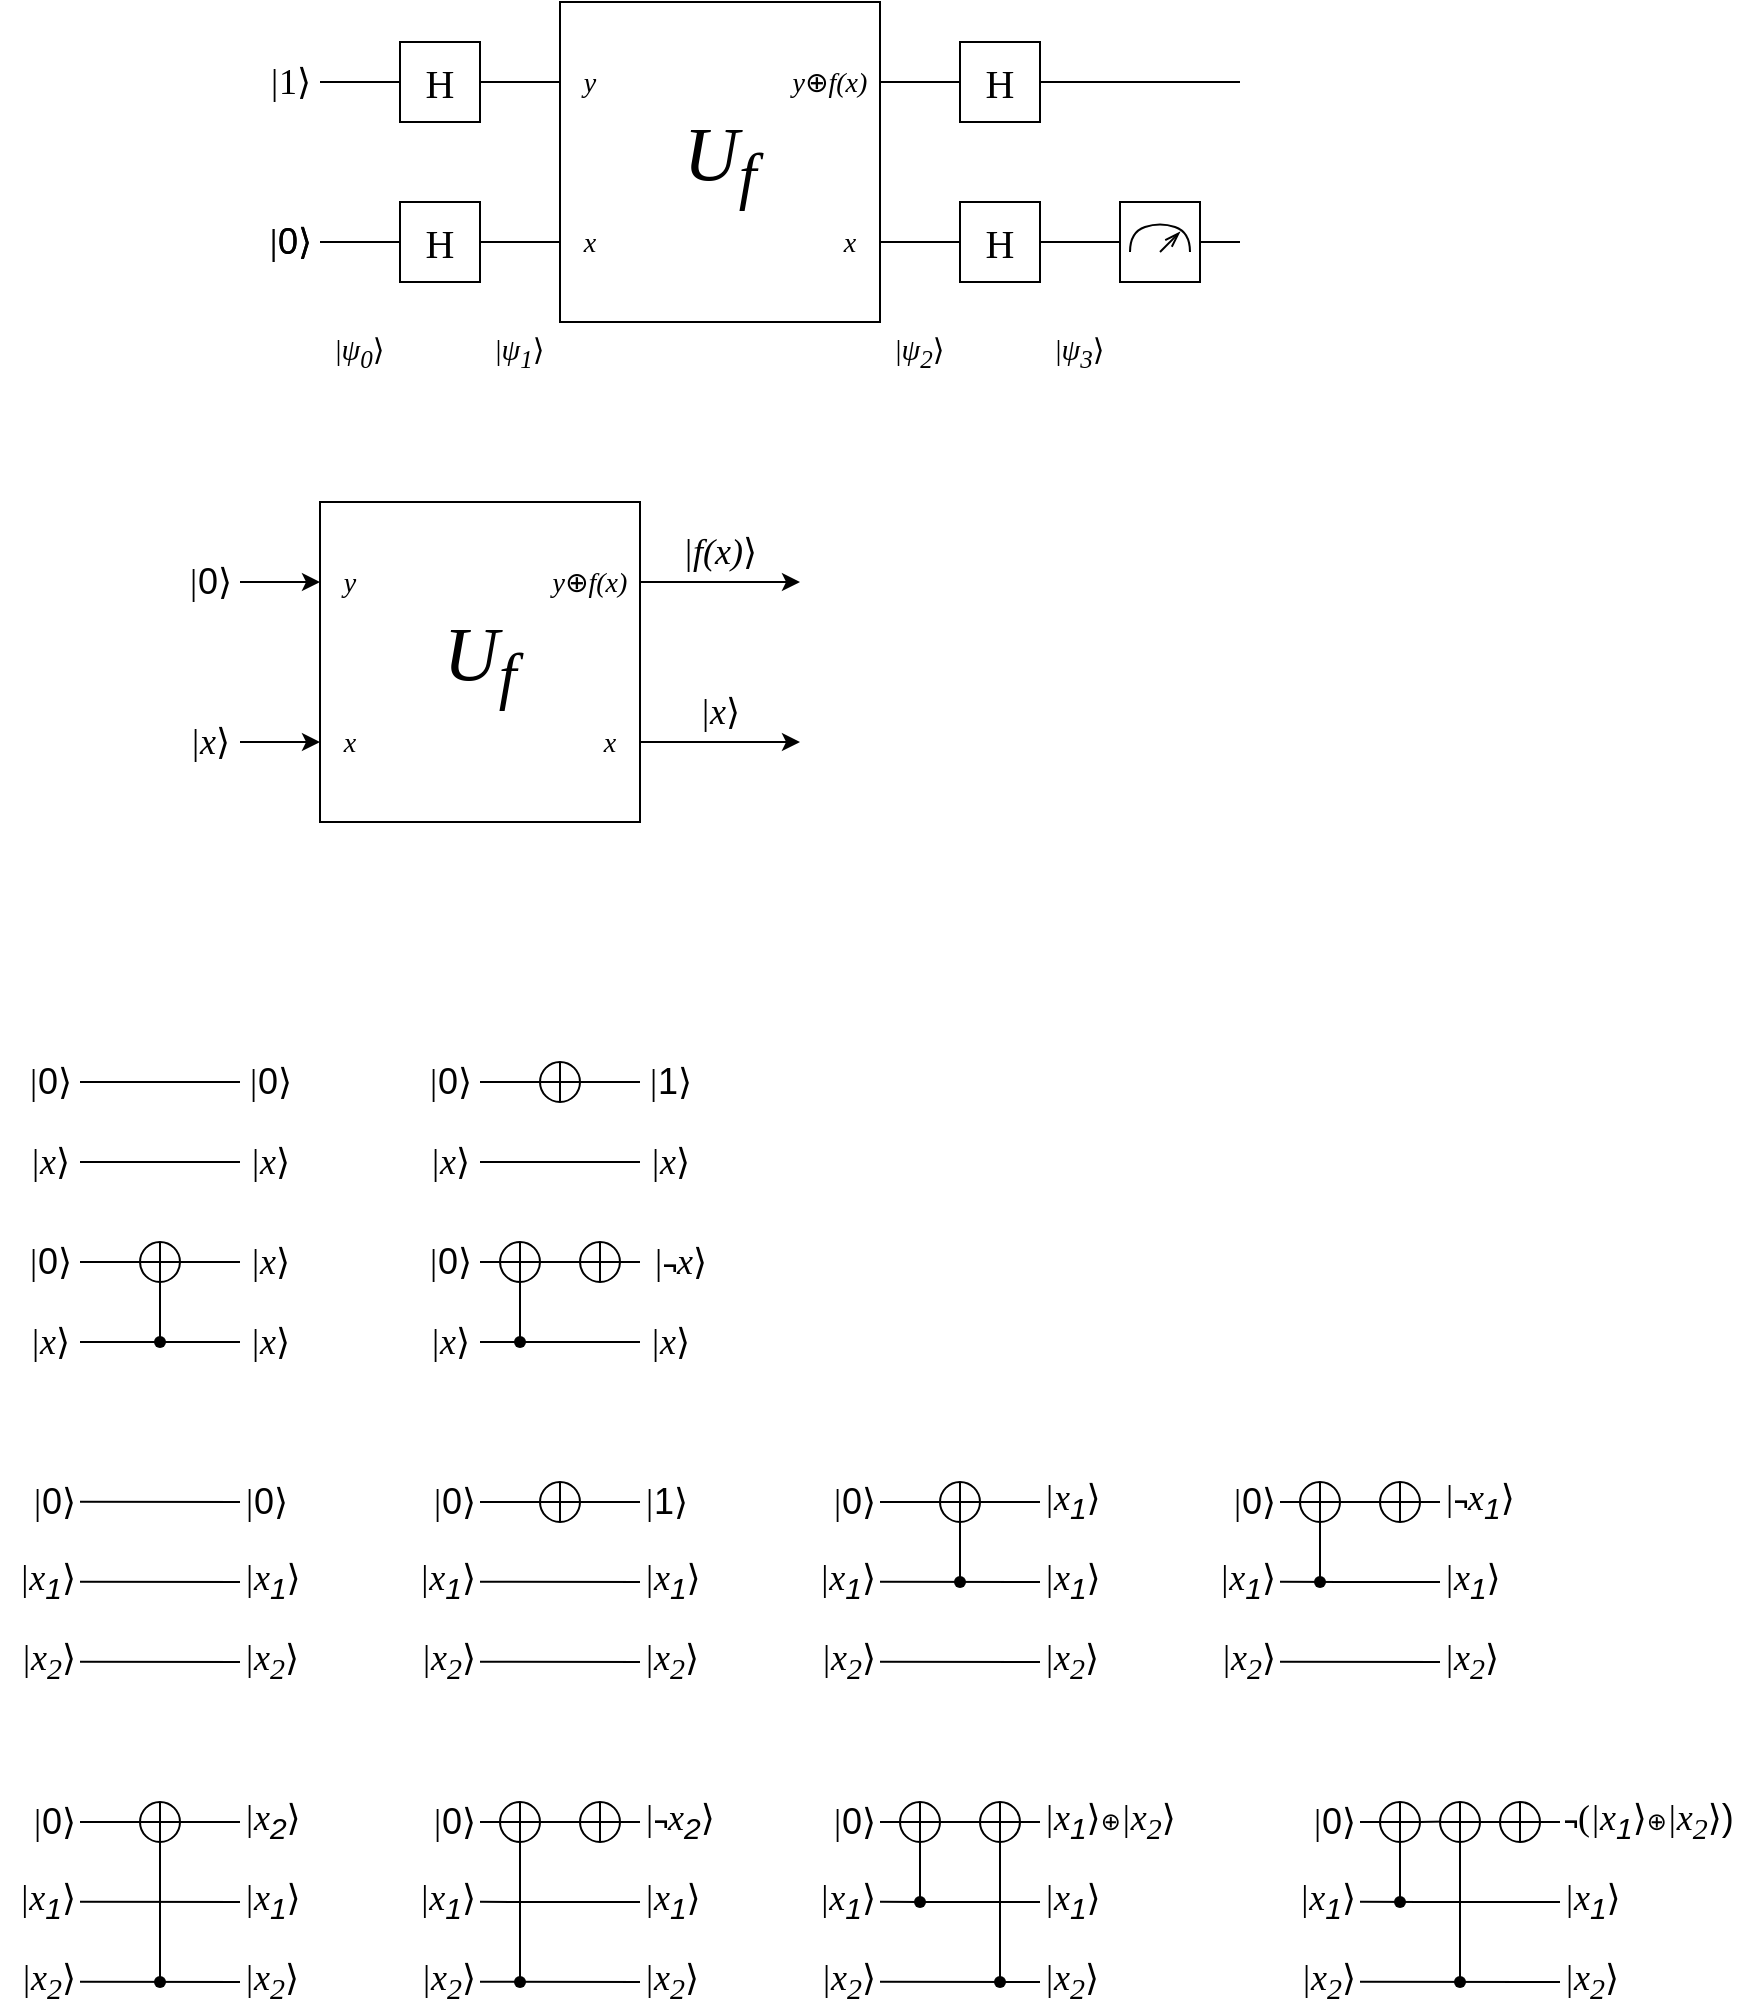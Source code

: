 <mxfile version="25.0.3">
  <diagram name="Page-1" id="0-mNX2b_wTO7DSnVOMlm">
    <mxGraphModel dx="794" dy="516" grid="1" gridSize="10" guides="1" tooltips="1" connect="1" arrows="1" fold="1" page="1" pageScale="1" pageWidth="850" pageHeight="1100" math="0" shadow="0">
      <root>
        <mxCell id="0" />
        <mxCell id="1" parent="0" />
        <mxCell id="lELbUMTiAjcGN2_8T0V1-12" value="" style="edgeStyle=orthogonalEdgeStyle;rounded=0;orthogonalLoop=1;jettySize=auto;html=1;endArrow=none;endFill=0;" parent="1" source="lELbUMTiAjcGN2_8T0V1-3" target="lELbUMTiAjcGN2_8T0V1-7" edge="1">
          <mxGeometry relative="1" as="geometry" />
        </mxCell>
        <mxCell id="lELbUMTiAjcGN2_8T0V1-3" value="&lt;font face=&quot;Garamond&quot; style=&quot;font-size: 20px;&quot;&gt;H&lt;/font&gt;" style="rounded=0;whiteSpace=wrap;html=1;" parent="1" vertex="1">
          <mxGeometry x="320" y="160" width="40" height="40" as="geometry" />
        </mxCell>
        <mxCell id="lELbUMTiAjcGN2_8T0V1-14" style="edgeStyle=orthogonalEdgeStyle;rounded=0;orthogonalLoop=1;jettySize=auto;html=1;entryX=0;entryY=0.5;entryDx=0;entryDy=0;endArrow=none;endFill=0;" parent="1" source="lELbUMTiAjcGN2_8T0V1-4" target="lELbUMTiAjcGN2_8T0V1-8" edge="1">
          <mxGeometry relative="1" as="geometry" />
        </mxCell>
        <mxCell id="lELbUMTiAjcGN2_8T0V1-4" value="&lt;font face=&quot;Garamond&quot; style=&quot;font-size: 20px;&quot;&gt;H&lt;/font&gt;" style="rounded=0;whiteSpace=wrap;html=1;" parent="1" vertex="1">
          <mxGeometry x="320" y="240" width="40" height="40" as="geometry" />
        </mxCell>
        <mxCell id="lELbUMTiAjcGN2_8T0V1-5" value="&lt;font face=&quot;Verdana&quot; style=&quot;font-size: 38px;&quot;&gt;&lt;i&gt;U&lt;sub&gt;f&lt;/sub&gt;&lt;/i&gt;&lt;/font&gt;" style="rounded=0;whiteSpace=wrap;html=1;" parent="1" vertex="1">
          <mxGeometry x="400" y="140" width="160" height="160" as="geometry" />
        </mxCell>
        <mxCell id="lELbUMTiAjcGN2_8T0V1-7" value="&lt;font face=&quot;Verdana&quot;&gt;&lt;i&gt;y&lt;/i&gt;&lt;/font&gt;" style="text;html=1;align=center;verticalAlign=middle;whiteSpace=wrap;rounded=0;fontSize=14;" parent="1" vertex="1">
          <mxGeometry x="400" y="170" width="30" height="20" as="geometry" />
        </mxCell>
        <mxCell id="lELbUMTiAjcGN2_8T0V1-8" value="&lt;font face=&quot;Verdana&quot;&gt;&lt;i&gt;x&lt;/i&gt;&lt;/font&gt;" style="text;html=1;align=center;verticalAlign=middle;whiteSpace=wrap;rounded=0;fontSize=14;" parent="1" vertex="1">
          <mxGeometry x="400" y="250" width="30" height="20" as="geometry" />
        </mxCell>
        <mxCell id="lELbUMTiAjcGN2_8T0V1-22" style="edgeStyle=orthogonalEdgeStyle;rounded=0;orthogonalLoop=1;jettySize=auto;html=1;entryX=0;entryY=0.5;entryDx=0;entryDy=0;endArrow=none;endFill=0;" parent="1" source="lELbUMTiAjcGN2_8T0V1-9" target="lELbUMTiAjcGN2_8T0V1-21" edge="1">
          <mxGeometry relative="1" as="geometry" />
        </mxCell>
        <mxCell id="lELbUMTiAjcGN2_8T0V1-9" value="&lt;font face=&quot;Verdana&quot;&gt;&lt;i&gt;&lt;font data-font-src=&quot;https://fonts.googleapis.com/css?family=Cambria&quot;&gt;y&lt;/font&gt;&lt;/i&gt;&lt;font data-font-src=&quot;https://fonts.googleapis.com/css?family=Cambria&quot;&gt;⊕&lt;/font&gt;&lt;i&gt;&lt;font data-font-src=&quot;https://fonts.googleapis.com/css?family=Cambria&quot;&gt;f(x)&lt;/font&gt;&lt;/i&gt;&lt;/font&gt;" style="text;html=1;align=center;verticalAlign=middle;whiteSpace=wrap;rounded=0;fontSize=14;" parent="1" vertex="1">
          <mxGeometry x="510" y="170" width="50" height="20" as="geometry" />
        </mxCell>
        <mxCell id="lELbUMTiAjcGN2_8T0V1-20" style="edgeStyle=orthogonalEdgeStyle;rounded=0;orthogonalLoop=1;jettySize=auto;html=1;endArrow=none;endFill=0;" parent="1" source="lELbUMTiAjcGN2_8T0V1-10" target="lELbUMTiAjcGN2_8T0V1-19" edge="1">
          <mxGeometry relative="1" as="geometry" />
        </mxCell>
        <mxCell id="lELbUMTiAjcGN2_8T0V1-10" value="&lt;i&gt;&lt;font face=&quot;Verdana&quot;&gt;x&lt;/font&gt;&lt;/i&gt;" style="text;html=1;align=center;verticalAlign=middle;whiteSpace=wrap;rounded=0;fontSize=14;" parent="1" vertex="1">
          <mxGeometry x="530" y="250" width="30" height="20" as="geometry" />
        </mxCell>
        <mxCell id="lELbUMTiAjcGN2_8T0V1-35" style="edgeStyle=orthogonalEdgeStyle;rounded=0;orthogonalLoop=1;jettySize=auto;html=1;entryX=0;entryY=0.5;entryDx=0;entryDy=0;endArrow=none;endFill=0;" parent="1" source="lELbUMTiAjcGN2_8T0V1-15" target="lELbUMTiAjcGN2_8T0V1-3" edge="1">
          <mxGeometry relative="1" as="geometry" />
        </mxCell>
        <mxCell id="lELbUMTiAjcGN2_8T0V1-15" value="&lt;font style=&quot;font-size: 18px;&quot;&gt;&lt;i&gt;&lt;font face=&quot;Verdana&quot;&gt;|&lt;/font&gt;&lt;/i&gt;&lt;font face=&quot;Verdana&quot;&gt;1&lt;/font&gt;&lt;font&gt;&lt;span class=&quot;mclose&quot;&gt;⟩&lt;/span&gt;&lt;/font&gt;&lt;font&gt;&lt;span class=&quot;mspace&quot;&gt;&lt;/span&gt;&lt;/font&gt;&lt;/font&gt;" style="text;html=1;align=center;verticalAlign=middle;whiteSpace=wrap;rounded=0;" parent="1" vertex="1">
          <mxGeometry x="250" y="170" width="30" height="20" as="geometry" />
        </mxCell>
        <mxCell id="lELbUMTiAjcGN2_8T0V1-36" value="" style="edgeStyle=orthogonalEdgeStyle;rounded=0;orthogonalLoop=1;jettySize=auto;html=1;endArrow=none;endFill=0;" parent="1" source="lELbUMTiAjcGN2_8T0V1-16" target="lELbUMTiAjcGN2_8T0V1-4" edge="1">
          <mxGeometry relative="1" as="geometry" />
        </mxCell>
        <mxCell id="lELbUMTiAjcGN2_8T0V1-16" value="&lt;p&gt;&lt;font style=&quot;font-size: 18px;&quot;&gt;&lt;i&gt;&lt;font face=&quot;Verdana&quot;&gt;|&lt;/font&gt;&lt;/i&gt;0&lt;font&gt;&lt;span class=&quot;mclose&quot;&gt;⟩&lt;/span&gt;&lt;/font&gt;&lt;font&gt;&lt;span class=&quot;mspace&quot;&gt;&lt;/span&gt;&lt;/font&gt;&lt;/font&gt;&lt;font style=&quot;font-size: 13px;&quot;&gt;&lt;span class=&quot;mbin&quot;&gt;&lt;/span&gt;&lt;/font&gt;&lt;/p&gt;" style="text;html=1;align=center;verticalAlign=middle;whiteSpace=wrap;rounded=0;" parent="1" vertex="1">
          <mxGeometry x="250" y="245" width="30" height="30" as="geometry" />
        </mxCell>
        <mxCell id="lELbUMTiAjcGN2_8T0V1-43" style="edgeStyle=orthogonalEdgeStyle;rounded=0;orthogonalLoop=1;jettySize=auto;html=1;entryX=0;entryY=0.5;entryDx=0;entryDy=0;endArrow=none;endFill=0;" parent="1" source="lELbUMTiAjcGN2_8T0V1-19" target="lELbUMTiAjcGN2_8T0V1-37" edge="1">
          <mxGeometry relative="1" as="geometry" />
        </mxCell>
        <mxCell id="lELbUMTiAjcGN2_8T0V1-19" value="&lt;font face=&quot;Garamond&quot; style=&quot;font-size: 20px;&quot;&gt;H&lt;/font&gt;" style="rounded=0;whiteSpace=wrap;html=1;" parent="1" vertex="1">
          <mxGeometry x="600" y="240" width="40" height="40" as="geometry" />
        </mxCell>
        <mxCell id="lELbUMTiAjcGN2_8T0V1-32" style="edgeStyle=orthogonalEdgeStyle;rounded=0;orthogonalLoop=1;jettySize=auto;html=1;endArrow=none;endFill=0;" parent="1" source="lELbUMTiAjcGN2_8T0V1-21" edge="1">
          <mxGeometry relative="1" as="geometry">
            <mxPoint x="740" y="180" as="targetPoint" />
          </mxGeometry>
        </mxCell>
        <mxCell id="lELbUMTiAjcGN2_8T0V1-21" value="&lt;font face=&quot;Garamond&quot; style=&quot;font-size: 20px;&quot;&gt;H&lt;/font&gt;" style="rounded=0;whiteSpace=wrap;html=1;" parent="1" vertex="1">
          <mxGeometry x="600" y="160" width="40" height="40" as="geometry" />
        </mxCell>
        <mxCell id="lELbUMTiAjcGN2_8T0V1-27" value="&lt;font style=&quot;font-size: 15px;&quot; face=&quot;Verdana&quot;&gt;|&lt;/font&gt;&lt;font style=&quot;font-size: 15px;&quot;&gt;&lt;span class=&quot;mord mathnormal&quot;&gt;&lt;font face=&quot;Verdana&quot;&gt;&lt;i&gt;ψ&lt;sub&gt;0&lt;/sub&gt;&lt;/i&gt;&lt;/font&gt;&lt;/span&gt;&lt;span class=&quot;mclose&quot;&gt;⟩&lt;/span&gt;&lt;/font&gt;&lt;font style=&quot;font-size: 14px;&quot;&gt;&lt;span class=&quot;mspace&quot;&gt;&lt;/span&gt;&lt;/font&gt;&lt;font style=&quot;font-size: 13px;&quot;&gt;&lt;span class=&quot;mbin&quot;&gt;&lt;/span&gt;&lt;/font&gt;" style="text;html=1;align=center;verticalAlign=middle;whiteSpace=wrap;rounded=0;" parent="1" vertex="1">
          <mxGeometry x="280" y="300" width="40" height="30" as="geometry" />
        </mxCell>
        <mxCell id="lELbUMTiAjcGN2_8T0V1-28" value="&lt;font style=&quot;font-size: 15px;&quot; face=&quot;Verdana&quot;&gt;|&lt;/font&gt;&lt;font style=&quot;font-size: 15px;&quot;&gt;&lt;span class=&quot;mord mathnormal&quot;&gt;&lt;font face=&quot;Verdana&quot;&gt;&lt;i&gt;ψ&lt;sub&gt;1&lt;/sub&gt;&lt;/i&gt;&lt;/font&gt;&lt;/span&gt;&lt;span class=&quot;mclose&quot;&gt;⟩&lt;/span&gt;&lt;/font&gt;&lt;font style=&quot;font-size: 14px;&quot;&gt;&lt;span class=&quot;mspace&quot;&gt;&lt;/span&gt;&lt;/font&gt;&lt;font style=&quot;font-size: 13px;&quot;&gt;&lt;span class=&quot;mbin&quot;&gt;&lt;/span&gt;&lt;/font&gt;" style="text;html=1;align=center;verticalAlign=middle;whiteSpace=wrap;rounded=0;" parent="1" vertex="1">
          <mxGeometry x="360" y="300" width="40" height="30" as="geometry" />
        </mxCell>
        <mxCell id="lELbUMTiAjcGN2_8T0V1-29" value="&lt;font style=&quot;font-size: 15px;&quot; face=&quot;Verdana&quot;&gt;|&lt;/font&gt;&lt;font style=&quot;font-size: 15px;&quot;&gt;&lt;span class=&quot;mord mathnormal&quot;&gt;&lt;font face=&quot;Verdana&quot;&gt;&lt;i&gt;ψ&lt;sub&gt;2&lt;/sub&gt;&lt;/i&gt;&lt;/font&gt;&lt;/span&gt;&lt;span class=&quot;mclose&quot;&gt;⟩&lt;/span&gt;&lt;/font&gt;&lt;font style=&quot;font-size: 14px;&quot;&gt;&lt;span class=&quot;mspace&quot;&gt;&lt;/span&gt;&lt;/font&gt;&lt;font style=&quot;font-size: 13px;&quot;&gt;&lt;span class=&quot;mbin&quot;&gt;&lt;/span&gt;&lt;/font&gt;" style="text;html=1;align=center;verticalAlign=middle;whiteSpace=wrap;rounded=0;" parent="1" vertex="1">
          <mxGeometry x="560" y="300" width="40" height="30" as="geometry" />
        </mxCell>
        <mxCell id="lELbUMTiAjcGN2_8T0V1-30" value="&lt;font style=&quot;font-size: 15px;&quot; face=&quot;Verdana&quot;&gt;|&lt;/font&gt;&lt;font style=&quot;font-size: 15px;&quot;&gt;&lt;span class=&quot;mord mathnormal&quot;&gt;&lt;font face=&quot;Verdana&quot;&gt;&lt;i&gt;ψ&lt;sub&gt;3&lt;/sub&gt;&lt;/i&gt;&lt;/font&gt;&lt;/span&gt;&lt;span class=&quot;mclose&quot;&gt;⟩&lt;/span&gt;&lt;/font&gt;&lt;font style=&quot;font-size: 14px;&quot;&gt;&lt;span class=&quot;mspace&quot;&gt;&lt;/span&gt;&lt;/font&gt;&lt;font style=&quot;font-size: 13px;&quot;&gt;&lt;span class=&quot;mbin&quot;&gt;&lt;/span&gt;&lt;/font&gt;" style="text;html=1;align=center;verticalAlign=middle;whiteSpace=wrap;rounded=0;" parent="1" vertex="1">
          <mxGeometry x="640" y="300" width="40" height="30" as="geometry" />
        </mxCell>
        <mxCell id="lELbUMTiAjcGN2_8T0V1-55" style="edgeStyle=orthogonalEdgeStyle;rounded=0;orthogonalLoop=1;jettySize=auto;html=1;entryX=0;entryY=0.5;entryDx=0;entryDy=0;" parent="1" source="lELbUMTiAjcGN2_8T0V1-34" target="lELbUMTiAjcGN2_8T0V1-47" edge="1">
          <mxGeometry relative="1" as="geometry" />
        </mxCell>
        <mxCell id="lELbUMTiAjcGN2_8T0V1-34" value="&lt;font style=&quot;font-size: 18px;&quot;&gt;&lt;i&gt;&lt;font face=&quot;Verdana&quot;&gt;|&lt;/font&gt;&lt;/i&gt;&lt;font face=&quot;Verdana&quot;&gt;&lt;i&gt;x&lt;/i&gt;&lt;/font&gt;&lt;font&gt;&lt;span class=&quot;mclose&quot;&gt;⟩&lt;/span&gt;&lt;/font&gt;&lt;font&gt;&lt;span class=&quot;mspace&quot;&gt;&lt;/span&gt;&lt;/font&gt;&lt;/font&gt;" style="text;html=1;align=center;verticalAlign=middle;whiteSpace=wrap;rounded=0;" parent="1" vertex="1">
          <mxGeometry x="210" y="500" width="30" height="20" as="geometry" />
        </mxCell>
        <mxCell id="lELbUMTiAjcGN2_8T0V1-42" value="" style="group" parent="1" vertex="1" connectable="0">
          <mxGeometry x="680" y="240" width="40" height="40" as="geometry" />
        </mxCell>
        <mxCell id="lELbUMTiAjcGN2_8T0V1-44" style="edgeStyle=orthogonalEdgeStyle;rounded=0;orthogonalLoop=1;jettySize=auto;html=1;endArrow=none;endFill=0;" parent="lELbUMTiAjcGN2_8T0V1-42" source="lELbUMTiAjcGN2_8T0V1-37" edge="1">
          <mxGeometry relative="1" as="geometry">
            <mxPoint x="60" y="20" as="targetPoint" />
          </mxGeometry>
        </mxCell>
        <mxCell id="lELbUMTiAjcGN2_8T0V1-37" value="" style="rounded=0;whiteSpace=wrap;html=1;" parent="lELbUMTiAjcGN2_8T0V1-42" vertex="1">
          <mxGeometry width="40" height="40" as="geometry" />
        </mxCell>
        <mxCell id="lELbUMTiAjcGN2_8T0V1-40" value="" style="endArrow=none;html=1;rounded=0;curved=1;endFill=0;" parent="lELbUMTiAjcGN2_8T0V1-42" edge="1">
          <mxGeometry width="50" height="50" relative="1" as="geometry">
            <mxPoint x="5" y="25" as="sourcePoint" />
            <mxPoint x="35" y="25" as="targetPoint" />
            <Array as="points">
              <mxPoint x="5" y="15" />
              <mxPoint x="20" y="10" />
              <mxPoint x="35" y="15" />
            </Array>
          </mxGeometry>
        </mxCell>
        <mxCell id="lELbUMTiAjcGN2_8T0V1-41" value="" style="endArrow=openThin;html=1;rounded=0;endFill=0;" parent="lELbUMTiAjcGN2_8T0V1-42" edge="1">
          <mxGeometry width="50" height="50" relative="1" as="geometry">
            <mxPoint x="20" y="25" as="sourcePoint" />
            <mxPoint x="30" y="15" as="targetPoint" />
          </mxGeometry>
        </mxCell>
        <mxCell id="lELbUMTiAjcGN2_8T0V1-50" value="" style="group" parent="1" vertex="1" connectable="0">
          <mxGeometry x="280" y="390" width="160" height="160" as="geometry" />
        </mxCell>
        <mxCell id="lELbUMTiAjcGN2_8T0V1-45" value="&lt;font face=&quot;Verdana&quot; style=&quot;font-size: 38px;&quot;&gt;&lt;i&gt;U&lt;sub&gt;f&lt;/sub&gt;&lt;/i&gt;&lt;/font&gt;" style="rounded=0;whiteSpace=wrap;html=1;" parent="lELbUMTiAjcGN2_8T0V1-50" vertex="1">
          <mxGeometry width="160" height="160" as="geometry" />
        </mxCell>
        <mxCell id="lELbUMTiAjcGN2_8T0V1-46" value="&lt;font face=&quot;Verdana&quot;&gt;&lt;i&gt;y&lt;/i&gt;&lt;/font&gt;" style="text;html=1;align=center;verticalAlign=middle;whiteSpace=wrap;rounded=0;fontSize=14;" parent="lELbUMTiAjcGN2_8T0V1-50" vertex="1">
          <mxGeometry y="30" width="30" height="20" as="geometry" />
        </mxCell>
        <mxCell id="lELbUMTiAjcGN2_8T0V1-47" value="&lt;font face=&quot;Verdana&quot;&gt;&lt;i&gt;x&lt;/i&gt;&lt;/font&gt;" style="text;html=1;align=center;verticalAlign=middle;whiteSpace=wrap;rounded=0;fontSize=14;" parent="lELbUMTiAjcGN2_8T0V1-50" vertex="1">
          <mxGeometry y="110" width="30" height="20" as="geometry" />
        </mxCell>
        <mxCell id="lELbUMTiAjcGN2_8T0V1-57" style="edgeStyle=orthogonalEdgeStyle;rounded=0;orthogonalLoop=1;jettySize=auto;html=1;" parent="lELbUMTiAjcGN2_8T0V1-50" source="lELbUMTiAjcGN2_8T0V1-48" edge="1">
          <mxGeometry relative="1" as="geometry">
            <mxPoint x="240" y="40" as="targetPoint" />
          </mxGeometry>
        </mxCell>
        <mxCell id="lELbUMTiAjcGN2_8T0V1-48" value="&lt;font face=&quot;Verdana&quot;&gt;&lt;i&gt;&lt;font data-font-src=&quot;https://fonts.googleapis.com/css?family=Cambria&quot;&gt;y&lt;/font&gt;&lt;/i&gt;&lt;font data-font-src=&quot;https://fonts.googleapis.com/css?family=Cambria&quot;&gt;⊕&lt;/font&gt;&lt;i&gt;&lt;font data-font-src=&quot;https://fonts.googleapis.com/css?family=Cambria&quot;&gt;f(x)&lt;/font&gt;&lt;/i&gt;&lt;/font&gt;" style="text;html=1;align=center;verticalAlign=middle;whiteSpace=wrap;rounded=0;fontSize=14;" parent="lELbUMTiAjcGN2_8T0V1-50" vertex="1">
          <mxGeometry x="110" y="30" width="50" height="20" as="geometry" />
        </mxCell>
        <mxCell id="lELbUMTiAjcGN2_8T0V1-56" style="edgeStyle=orthogonalEdgeStyle;rounded=0;orthogonalLoop=1;jettySize=auto;html=1;" parent="lELbUMTiAjcGN2_8T0V1-50" source="lELbUMTiAjcGN2_8T0V1-49" edge="1">
          <mxGeometry relative="1" as="geometry">
            <mxPoint x="240" y="120" as="targetPoint" />
          </mxGeometry>
        </mxCell>
        <mxCell id="lELbUMTiAjcGN2_8T0V1-49" value="&lt;i&gt;&lt;font face=&quot;Verdana&quot;&gt;x&lt;/font&gt;&lt;/i&gt;" style="text;html=1;align=center;verticalAlign=middle;whiteSpace=wrap;rounded=0;fontSize=14;" parent="lELbUMTiAjcGN2_8T0V1-50" vertex="1">
          <mxGeometry x="130" y="110" width="30" height="20" as="geometry" />
        </mxCell>
        <mxCell id="lELbUMTiAjcGN2_8T0V1-52" value="&lt;p&gt;&lt;font style=&quot;font-size: 18px;&quot;&gt;&lt;i&gt;&lt;font face=&quot;Verdana&quot;&gt;|&lt;/font&gt;&lt;/i&gt;0&lt;font&gt;&lt;span class=&quot;mclose&quot;&gt;⟩&lt;/span&gt;&lt;/font&gt;&lt;font&gt;&lt;span class=&quot;mspace&quot;&gt;&lt;/span&gt;&lt;/font&gt;&lt;/font&gt;&lt;font style=&quot;font-size: 13px;&quot;&gt;&lt;span class=&quot;mbin&quot;&gt;&lt;/span&gt;&lt;/font&gt;&lt;/p&gt;" style="text;html=1;align=center;verticalAlign=middle;whiteSpace=wrap;rounded=0;" parent="1" vertex="1">
          <mxGeometry x="250" y="245" width="30" height="30" as="geometry" />
        </mxCell>
        <mxCell id="lELbUMTiAjcGN2_8T0V1-54" style="edgeStyle=orthogonalEdgeStyle;rounded=0;orthogonalLoop=1;jettySize=auto;html=1;entryX=0;entryY=0.5;entryDx=0;entryDy=0;" parent="1" source="lELbUMTiAjcGN2_8T0V1-53" target="lELbUMTiAjcGN2_8T0V1-46" edge="1">
          <mxGeometry relative="1" as="geometry" />
        </mxCell>
        <mxCell id="lELbUMTiAjcGN2_8T0V1-53" value="&lt;p&gt;&lt;font style=&quot;font-size: 18px;&quot;&gt;&lt;i&gt;&lt;font face=&quot;Verdana&quot;&gt;|&lt;/font&gt;&lt;/i&gt;0&lt;font&gt;&lt;span class=&quot;mclose&quot;&gt;⟩&lt;/span&gt;&lt;/font&gt;&lt;font&gt;&lt;span class=&quot;mspace&quot;&gt;&lt;/span&gt;&lt;/font&gt;&lt;/font&gt;&lt;font style=&quot;font-size: 13px;&quot;&gt;&lt;span class=&quot;mbin&quot;&gt;&lt;/span&gt;&lt;/font&gt;&lt;/p&gt;" style="text;html=1;align=center;verticalAlign=middle;whiteSpace=wrap;rounded=0;" parent="1" vertex="1">
          <mxGeometry x="210" y="415" width="30" height="30" as="geometry" />
        </mxCell>
        <mxCell id="lELbUMTiAjcGN2_8T0V1-58" value="&lt;p&gt;&lt;font face=&quot;Verdana&quot; style=&quot;font-size: 18px;&quot;&gt;&lt;i&gt;|f(x)&lt;/i&gt;&lt;font&gt;&lt;span class=&quot;mclose&quot;&gt;⟩&lt;/span&gt;&lt;/font&gt;&lt;/font&gt;&lt;/p&gt;" style="text;html=1;align=center;verticalAlign=middle;whiteSpace=wrap;rounded=0;" parent="1" vertex="1">
          <mxGeometry x="455" y="400" width="50" height="30" as="geometry" />
        </mxCell>
        <mxCell id="lELbUMTiAjcGN2_8T0V1-59" value="&lt;p&gt;&lt;font face=&quot;Verdana&quot; style=&quot;font-size: 18px;&quot;&gt;&lt;i&gt;|x&lt;/i&gt;&lt;font&gt;&lt;span class=&quot;mclose&quot;&gt;⟩&lt;/span&gt;&lt;/font&gt;&lt;/font&gt;&lt;/p&gt;" style="text;html=1;align=center;verticalAlign=middle;whiteSpace=wrap;rounded=0;" parent="1" vertex="1">
          <mxGeometry x="455" y="480" width="50" height="30" as="geometry" />
        </mxCell>
        <mxCell id="3joSqUeFPJsV_tL1ElPJ-1" value="" style="endArrow=none;html=1;rounded=0;" parent="1" edge="1">
          <mxGeometry width="50" height="50" relative="1" as="geometry">
            <mxPoint x="160" y="680" as="sourcePoint" />
            <mxPoint x="240" y="680" as="targetPoint" />
          </mxGeometry>
        </mxCell>
        <mxCell id="3joSqUeFPJsV_tL1ElPJ-4" value="" style="endArrow=none;html=1;rounded=0;" parent="1" edge="1">
          <mxGeometry width="50" height="50" relative="1" as="geometry">
            <mxPoint x="160" y="720" as="sourcePoint" />
            <mxPoint x="240" y="720" as="targetPoint" />
          </mxGeometry>
        </mxCell>
        <mxCell id="3joSqUeFPJsV_tL1ElPJ-6" value="&lt;font style=&quot;font-size: 18px;&quot;&gt;&lt;i&gt;&lt;font face=&quot;Verdana&quot;&gt;|&lt;/font&gt;&lt;/i&gt;&lt;font face=&quot;Verdana&quot;&gt;&lt;i&gt;x&lt;/i&gt;&lt;/font&gt;&lt;font&gt;&lt;span class=&quot;mclose&quot;&gt;⟩&lt;/span&gt;&lt;/font&gt;&lt;font&gt;&lt;span class=&quot;mspace&quot;&gt;&lt;/span&gt;&lt;/font&gt;&lt;/font&gt;" style="text;html=1;align=center;verticalAlign=middle;whiteSpace=wrap;rounded=0;" parent="1" vertex="1">
          <mxGeometry x="130" y="710" width="30" height="20" as="geometry" />
        </mxCell>
        <mxCell id="3joSqUeFPJsV_tL1ElPJ-7" value="&lt;font style=&quot;font-size: 18px;&quot;&gt;&lt;i&gt;&lt;font face=&quot;Verdana&quot;&gt;|&lt;/font&gt;&lt;/i&gt;&lt;font face=&quot;Verdana&quot;&gt;&lt;i&gt;x&lt;/i&gt;&lt;/font&gt;&lt;font&gt;&lt;span class=&quot;mclose&quot;&gt;⟩&lt;/span&gt;&lt;/font&gt;&lt;font&gt;&lt;span class=&quot;mspace&quot;&gt;&lt;/span&gt;&lt;/font&gt;&lt;/font&gt;" style="text;html=1;align=center;verticalAlign=middle;whiteSpace=wrap;rounded=0;" parent="1" vertex="1">
          <mxGeometry x="240" y="710" width="30" height="20" as="geometry" />
        </mxCell>
        <mxCell id="3joSqUeFPJsV_tL1ElPJ-8" value="&lt;font style=&quot;font-size: 18px;&quot;&gt;&lt;i&gt;&lt;font face=&quot;Verdana&quot;&gt;|&lt;/font&gt;&lt;/i&gt;0&lt;font&gt;&lt;span class=&quot;mclose&quot;&gt;⟩&lt;/span&gt;&lt;/font&gt;&lt;font&gt;&lt;span class=&quot;mspace&quot;&gt;&lt;/span&gt;&lt;/font&gt;&lt;/font&gt;" style="text;html=1;align=center;verticalAlign=middle;whiteSpace=wrap;rounded=0;" parent="1" vertex="1">
          <mxGeometry x="130" y="670" width="30" height="20" as="geometry" />
        </mxCell>
        <mxCell id="3joSqUeFPJsV_tL1ElPJ-9" value="&lt;font style=&quot;font-size: 18px;&quot;&gt;&lt;i&gt;&lt;font face=&quot;Verdana&quot;&gt;|&lt;/font&gt;&lt;/i&gt;0&lt;font&gt;&lt;span class=&quot;mclose&quot;&gt;⟩&lt;/span&gt;&lt;/font&gt;&lt;font&gt;&lt;span class=&quot;mspace&quot;&gt;&lt;/span&gt;&lt;/font&gt;&lt;/font&gt;" style="text;html=1;align=center;verticalAlign=middle;whiteSpace=wrap;rounded=0;" parent="1" vertex="1">
          <mxGeometry x="240" y="670" width="30" height="20" as="geometry" />
        </mxCell>
        <mxCell id="3joSqUeFPJsV_tL1ElPJ-10" value="" style="endArrow=none;html=1;rounded=0;" parent="1" source="3joSqUeFPJsV_tL1ElPJ-16" edge="1">
          <mxGeometry width="50" height="50" relative="1" as="geometry">
            <mxPoint x="360" y="680" as="sourcePoint" />
            <mxPoint x="440" y="680" as="targetPoint" />
          </mxGeometry>
        </mxCell>
        <mxCell id="3joSqUeFPJsV_tL1ElPJ-11" value="" style="endArrow=none;html=1;rounded=0;" parent="1" edge="1">
          <mxGeometry width="50" height="50" relative="1" as="geometry">
            <mxPoint x="360" y="720" as="sourcePoint" />
            <mxPoint x="440" y="720" as="targetPoint" />
          </mxGeometry>
        </mxCell>
        <mxCell id="3joSqUeFPJsV_tL1ElPJ-12" value="&lt;font style=&quot;font-size: 18px;&quot;&gt;&lt;i&gt;&lt;font face=&quot;Verdana&quot;&gt;|&lt;/font&gt;&lt;/i&gt;&lt;font face=&quot;Verdana&quot;&gt;&lt;i&gt;x&lt;/i&gt;&lt;/font&gt;&lt;font&gt;&lt;span class=&quot;mclose&quot;&gt;⟩&lt;/span&gt;&lt;/font&gt;&lt;font&gt;&lt;span class=&quot;mspace&quot;&gt;&lt;/span&gt;&lt;/font&gt;&lt;/font&gt;" style="text;html=1;align=center;verticalAlign=middle;whiteSpace=wrap;rounded=0;" parent="1" vertex="1">
          <mxGeometry x="330" y="710" width="30" height="20" as="geometry" />
        </mxCell>
        <mxCell id="3joSqUeFPJsV_tL1ElPJ-13" value="&lt;font style=&quot;font-size: 18px;&quot;&gt;&lt;i&gt;&lt;font face=&quot;Verdana&quot;&gt;|&lt;/font&gt;&lt;/i&gt;&lt;font face=&quot;Verdana&quot;&gt;&lt;i&gt;x&lt;/i&gt;&lt;/font&gt;&lt;font&gt;&lt;span class=&quot;mclose&quot;&gt;⟩&lt;/span&gt;&lt;/font&gt;&lt;font&gt;&lt;span class=&quot;mspace&quot;&gt;&lt;/span&gt;&lt;/font&gt;&lt;/font&gt;" style="text;html=1;align=center;verticalAlign=middle;whiteSpace=wrap;rounded=0;" parent="1" vertex="1">
          <mxGeometry x="440" y="710" width="30" height="20" as="geometry" />
        </mxCell>
        <mxCell id="3joSqUeFPJsV_tL1ElPJ-14" value="&lt;font style=&quot;font-size: 18px;&quot;&gt;&lt;i&gt;&lt;font face=&quot;Verdana&quot;&gt;|&lt;/font&gt;&lt;/i&gt;0&lt;font&gt;&lt;span class=&quot;mclose&quot;&gt;⟩&lt;/span&gt;&lt;/font&gt;&lt;font&gt;&lt;span class=&quot;mspace&quot;&gt;&lt;/span&gt;&lt;/font&gt;&lt;/font&gt;" style="text;html=1;align=center;verticalAlign=middle;whiteSpace=wrap;rounded=0;" parent="1" vertex="1">
          <mxGeometry x="330" y="670" width="30" height="20" as="geometry" />
        </mxCell>
        <mxCell id="3joSqUeFPJsV_tL1ElPJ-15" value="&lt;font style=&quot;font-size: 18px;&quot;&gt;&lt;i&gt;&lt;font face=&quot;Verdana&quot;&gt;|&lt;/font&gt;&lt;/i&gt;1&lt;font&gt;&lt;span class=&quot;mclose&quot;&gt;⟩&lt;/span&gt;&lt;/font&gt;&lt;font&gt;&lt;span class=&quot;mspace&quot;&gt;&lt;/span&gt;&lt;/font&gt;&lt;/font&gt;" style="text;html=1;align=center;verticalAlign=middle;whiteSpace=wrap;rounded=0;" parent="1" vertex="1">
          <mxGeometry x="440" y="670" width="30" height="20" as="geometry" />
        </mxCell>
        <mxCell id="3joSqUeFPJsV_tL1ElPJ-17" value="" style="endArrow=none;html=1;rounded=0;" parent="1" target="3joSqUeFPJsV_tL1ElPJ-16" edge="1">
          <mxGeometry width="50" height="50" relative="1" as="geometry">
            <mxPoint x="360" y="680" as="sourcePoint" />
            <mxPoint x="440" y="680" as="targetPoint" />
          </mxGeometry>
        </mxCell>
        <mxCell id="3joSqUeFPJsV_tL1ElPJ-16" value="" style="shape=orEllipse;perimeter=ellipsePerimeter;whiteSpace=wrap;html=1;backgroundOutline=1;" parent="1" vertex="1">
          <mxGeometry x="390" y="670" width="20" height="20" as="geometry" />
        </mxCell>
        <mxCell id="3joSqUeFPJsV_tL1ElPJ-18" value="" style="endArrow=none;html=1;rounded=0;" parent="1" source="3joSqUeFPJsV_tL1ElPJ-25" edge="1">
          <mxGeometry width="50" height="50" relative="1" as="geometry">
            <mxPoint x="160" y="770" as="sourcePoint" />
            <mxPoint x="240" y="770" as="targetPoint" />
          </mxGeometry>
        </mxCell>
        <mxCell id="3joSqUeFPJsV_tL1ElPJ-19" value="" style="endArrow=none;html=1;rounded=0;" parent="1" source="3joSqUeFPJsV_tL1ElPJ-27" edge="1">
          <mxGeometry width="50" height="50" relative="1" as="geometry">
            <mxPoint x="160" y="810" as="sourcePoint" />
            <mxPoint x="240" y="810" as="targetPoint" />
          </mxGeometry>
        </mxCell>
        <mxCell id="3joSqUeFPJsV_tL1ElPJ-20" value="&lt;font style=&quot;font-size: 18px;&quot;&gt;&lt;i&gt;&lt;font face=&quot;Verdana&quot;&gt;|&lt;/font&gt;&lt;/i&gt;&lt;font face=&quot;Verdana&quot;&gt;&lt;i&gt;x&lt;/i&gt;&lt;/font&gt;&lt;font&gt;&lt;span class=&quot;mclose&quot;&gt;⟩&lt;/span&gt;&lt;/font&gt;&lt;font&gt;&lt;span class=&quot;mspace&quot;&gt;&lt;/span&gt;&lt;/font&gt;&lt;/font&gt;" style="text;html=1;align=center;verticalAlign=middle;whiteSpace=wrap;rounded=0;" parent="1" vertex="1">
          <mxGeometry x="130" y="800" width="30" height="20" as="geometry" />
        </mxCell>
        <mxCell id="3joSqUeFPJsV_tL1ElPJ-21" value="&lt;font style=&quot;font-size: 18px;&quot;&gt;&lt;i&gt;&lt;font face=&quot;Verdana&quot;&gt;|&lt;/font&gt;&lt;/i&gt;&lt;font face=&quot;Verdana&quot;&gt;&lt;i&gt;x&lt;/i&gt;&lt;/font&gt;&lt;font&gt;&lt;span class=&quot;mclose&quot;&gt;⟩&lt;/span&gt;&lt;/font&gt;&lt;font&gt;&lt;span class=&quot;mspace&quot;&gt;&lt;/span&gt;&lt;/font&gt;&lt;/font&gt;" style="text;html=1;align=center;verticalAlign=middle;whiteSpace=wrap;rounded=0;" parent="1" vertex="1">
          <mxGeometry x="240" y="800" width="30" height="20" as="geometry" />
        </mxCell>
        <mxCell id="3joSqUeFPJsV_tL1ElPJ-22" value="&lt;font style=&quot;font-size: 18px;&quot;&gt;&lt;i&gt;&lt;font face=&quot;Verdana&quot;&gt;|&lt;/font&gt;&lt;/i&gt;0&lt;font&gt;&lt;span class=&quot;mclose&quot;&gt;⟩&lt;/span&gt;&lt;/font&gt;&lt;font&gt;&lt;span class=&quot;mspace&quot;&gt;&lt;/span&gt;&lt;/font&gt;&lt;/font&gt;" style="text;html=1;align=center;verticalAlign=middle;whiteSpace=wrap;rounded=0;" parent="1" vertex="1">
          <mxGeometry x="130" y="760" width="30" height="20" as="geometry" />
        </mxCell>
        <mxCell id="3joSqUeFPJsV_tL1ElPJ-23" value="&lt;font style=&quot;font-size: 18px;&quot;&gt;&lt;i&gt;&lt;font face=&quot;Verdana&quot;&gt;|&lt;/font&gt;&lt;/i&gt;&lt;font face=&quot;Verdana&quot;&gt;&lt;i&gt;x&lt;/i&gt;&lt;/font&gt;&lt;font&gt;&lt;span class=&quot;mclose&quot;&gt;⟩&lt;/span&gt;&lt;/font&gt;&lt;font&gt;&lt;span class=&quot;mspace&quot;&gt;&lt;/span&gt;&lt;/font&gt;&lt;/font&gt;" style="text;html=1;align=center;verticalAlign=middle;whiteSpace=wrap;rounded=0;" parent="1" vertex="1">
          <mxGeometry x="240" y="760" width="30" height="20" as="geometry" />
        </mxCell>
        <mxCell id="3joSqUeFPJsV_tL1ElPJ-24" value="" style="endArrow=none;html=1;rounded=0;" parent="1" target="3joSqUeFPJsV_tL1ElPJ-25" edge="1">
          <mxGeometry width="50" height="50" relative="1" as="geometry">
            <mxPoint x="160" y="770" as="sourcePoint" />
            <mxPoint x="240" y="770" as="targetPoint" />
          </mxGeometry>
        </mxCell>
        <mxCell id="3joSqUeFPJsV_tL1ElPJ-25" value="" style="shape=orEllipse;perimeter=ellipsePerimeter;whiteSpace=wrap;html=1;backgroundOutline=1;" parent="1" vertex="1">
          <mxGeometry x="190" y="760" width="20" height="20" as="geometry" />
        </mxCell>
        <mxCell id="3joSqUeFPJsV_tL1ElPJ-26" value="" style="endArrow=none;html=1;rounded=0;" parent="1" target="3joSqUeFPJsV_tL1ElPJ-27" edge="1">
          <mxGeometry width="50" height="50" relative="1" as="geometry">
            <mxPoint x="160" y="810" as="sourcePoint" />
            <mxPoint x="240" y="810" as="targetPoint" />
          </mxGeometry>
        </mxCell>
        <mxCell id="3joSqUeFPJsV_tL1ElPJ-28" style="edgeStyle=orthogonalEdgeStyle;rounded=0;orthogonalLoop=1;jettySize=auto;html=1;entryX=0.5;entryY=1;entryDx=0;entryDy=0;strokeColor=default;endArrow=none;endFill=0;" parent="1" source="3joSqUeFPJsV_tL1ElPJ-27" target="3joSqUeFPJsV_tL1ElPJ-25" edge="1">
          <mxGeometry relative="1" as="geometry" />
        </mxCell>
        <mxCell id="3joSqUeFPJsV_tL1ElPJ-27" value="" style="shape=waypoint;sketch=0;fillStyle=solid;size=6;pointerEvents=1;points=[];fillColor=none;resizable=0;rotatable=0;perimeter=centerPerimeter;snapToPoint=1;" parent="1" vertex="1">
          <mxGeometry x="190" y="800" width="20" height="20" as="geometry" />
        </mxCell>
        <mxCell id="3joSqUeFPJsV_tL1ElPJ-29" value="" style="endArrow=none;html=1;rounded=0;" parent="1" source="3joSqUeFPJsV_tL1ElPJ-40" edge="1">
          <mxGeometry width="50" height="50" relative="1" as="geometry">
            <mxPoint x="360" y="770" as="sourcePoint" />
            <mxPoint x="440" y="770" as="targetPoint" />
          </mxGeometry>
        </mxCell>
        <mxCell id="3joSqUeFPJsV_tL1ElPJ-30" value="" style="endArrow=none;html=1;rounded=0;" parent="1" source="3joSqUeFPJsV_tL1ElPJ-39" edge="1">
          <mxGeometry width="50" height="50" relative="1" as="geometry">
            <mxPoint x="360" y="810" as="sourcePoint" />
            <mxPoint x="440" y="810" as="targetPoint" />
          </mxGeometry>
        </mxCell>
        <mxCell id="3joSqUeFPJsV_tL1ElPJ-31" value="&lt;font style=&quot;font-size: 18px;&quot;&gt;&lt;i&gt;&lt;font face=&quot;Verdana&quot;&gt;|&lt;/font&gt;&lt;/i&gt;&lt;font face=&quot;Verdana&quot;&gt;&lt;i&gt;x&lt;/i&gt;&lt;/font&gt;&lt;font&gt;&lt;span class=&quot;mclose&quot;&gt;⟩&lt;/span&gt;&lt;/font&gt;&lt;font&gt;&lt;span class=&quot;mspace&quot;&gt;&lt;/span&gt;&lt;/font&gt;&lt;/font&gt;" style="text;html=1;align=center;verticalAlign=middle;whiteSpace=wrap;rounded=0;" parent="1" vertex="1">
          <mxGeometry x="330" y="800" width="30" height="20" as="geometry" />
        </mxCell>
        <mxCell id="3joSqUeFPJsV_tL1ElPJ-32" value="&lt;font style=&quot;font-size: 18px;&quot;&gt;&lt;i&gt;&lt;font face=&quot;Verdana&quot;&gt;|&lt;/font&gt;&lt;/i&gt;&lt;font face=&quot;Verdana&quot;&gt;&lt;i&gt;x&lt;/i&gt;&lt;/font&gt;&lt;font&gt;&lt;span class=&quot;mclose&quot;&gt;⟩&lt;/span&gt;&lt;/font&gt;&lt;font&gt;&lt;span class=&quot;mspace&quot;&gt;&lt;/span&gt;&lt;/font&gt;&lt;/font&gt;" style="text;html=1;align=center;verticalAlign=middle;whiteSpace=wrap;rounded=0;" parent="1" vertex="1">
          <mxGeometry x="440" y="800" width="30" height="20" as="geometry" />
        </mxCell>
        <mxCell id="3joSqUeFPJsV_tL1ElPJ-33" value="&lt;font style=&quot;font-size: 18px;&quot;&gt;&lt;i&gt;&lt;font face=&quot;Verdana&quot;&gt;|&lt;/font&gt;&lt;/i&gt;0&lt;font&gt;&lt;span class=&quot;mclose&quot;&gt;⟩&lt;/span&gt;&lt;/font&gt;&lt;font&gt;&lt;span class=&quot;mspace&quot;&gt;&lt;/span&gt;&lt;/font&gt;&lt;/font&gt;" style="text;html=1;align=center;verticalAlign=middle;whiteSpace=wrap;rounded=0;" parent="1" vertex="1">
          <mxGeometry x="330" y="760" width="30" height="20" as="geometry" />
        </mxCell>
        <mxCell id="3joSqUeFPJsV_tL1ElPJ-34" value="&lt;font style=&quot;font-size: 18px;&quot;&gt;&lt;i&gt;&lt;font face=&quot;Verdana&quot;&gt;|&lt;/font&gt;&lt;/i&gt;&lt;/font&gt;&lt;span lang=&quot;en&quot; class=&quot;NA6bn BxUVEf ILfuVd&quot;&gt;&lt;span class=&quot;hgKElc&quot;&gt;&lt;span&gt;&lt;span&gt;&lt;b&gt;¬&lt;/b&gt;&lt;/span&gt;&lt;/span&gt;&lt;/span&gt;&lt;/span&gt;&lt;font style=&quot;font-size: 18px;&quot;&gt;&lt;font face=&quot;Verdana&quot;&gt;&lt;i&gt;x&lt;/i&gt;&lt;/font&gt;&lt;font&gt;&lt;span class=&quot;mclose&quot;&gt;⟩&lt;/span&gt;&lt;/font&gt;&lt;font&gt;&lt;span class=&quot;mspace&quot;&gt;&lt;/span&gt;&lt;/font&gt;&lt;/font&gt;" style="text;html=1;align=center;verticalAlign=middle;whiteSpace=wrap;rounded=0;" parent="1" vertex="1">
          <mxGeometry x="440" y="760" width="40" height="20" as="geometry" />
        </mxCell>
        <mxCell id="3joSqUeFPJsV_tL1ElPJ-35" value="" style="endArrow=none;html=1;rounded=0;" parent="1" target="3joSqUeFPJsV_tL1ElPJ-36" edge="1">
          <mxGeometry width="50" height="50" relative="1" as="geometry">
            <mxPoint x="360" y="770" as="sourcePoint" />
            <mxPoint x="440" y="770" as="targetPoint" />
          </mxGeometry>
        </mxCell>
        <mxCell id="3joSqUeFPJsV_tL1ElPJ-36" value="" style="shape=orEllipse;perimeter=ellipsePerimeter;whiteSpace=wrap;html=1;backgroundOutline=1;" parent="1" vertex="1">
          <mxGeometry x="370" y="760" width="20" height="20" as="geometry" />
        </mxCell>
        <mxCell id="3joSqUeFPJsV_tL1ElPJ-37" value="" style="endArrow=none;html=1;rounded=0;" parent="1" target="3joSqUeFPJsV_tL1ElPJ-39" edge="1">
          <mxGeometry width="50" height="50" relative="1" as="geometry">
            <mxPoint x="360" y="810" as="sourcePoint" />
            <mxPoint x="440" y="810" as="targetPoint" />
          </mxGeometry>
        </mxCell>
        <mxCell id="3joSqUeFPJsV_tL1ElPJ-38" style="edgeStyle=orthogonalEdgeStyle;rounded=0;orthogonalLoop=1;jettySize=auto;html=1;entryX=0.5;entryY=1;entryDx=0;entryDy=0;strokeColor=default;endArrow=none;endFill=0;" parent="1" source="3joSqUeFPJsV_tL1ElPJ-39" target="3joSqUeFPJsV_tL1ElPJ-36" edge="1">
          <mxGeometry relative="1" as="geometry" />
        </mxCell>
        <mxCell id="3joSqUeFPJsV_tL1ElPJ-39" value="" style="shape=waypoint;sketch=0;fillStyle=solid;size=6;pointerEvents=1;points=[];fillColor=none;resizable=0;rotatable=0;perimeter=centerPerimeter;snapToPoint=1;" parent="1" vertex="1">
          <mxGeometry x="370" y="800" width="20" height="20" as="geometry" />
        </mxCell>
        <mxCell id="3joSqUeFPJsV_tL1ElPJ-41" value="" style="endArrow=none;html=1;rounded=0;" parent="1" source="3joSqUeFPJsV_tL1ElPJ-36" target="3joSqUeFPJsV_tL1ElPJ-40" edge="1">
          <mxGeometry width="50" height="50" relative="1" as="geometry">
            <mxPoint x="390" y="770" as="sourcePoint" />
            <mxPoint x="440" y="770" as="targetPoint" />
          </mxGeometry>
        </mxCell>
        <mxCell id="3joSqUeFPJsV_tL1ElPJ-40" value="" style="shape=orEllipse;perimeter=ellipsePerimeter;whiteSpace=wrap;html=1;backgroundOutline=1;" parent="1" vertex="1">
          <mxGeometry x="410" y="760" width="20" height="20" as="geometry" />
        </mxCell>
        <mxCell id="LBqDoyzzH2OMwO3bpKbZ-1" value="" style="endArrow=none;html=1;rounded=0;entryX=0;entryY=0.5;entryDx=0;entryDy=0;" edge="1" parent="1" target="LBqDoyzzH2OMwO3bpKbZ-6">
          <mxGeometry width="50" height="50" relative="1" as="geometry">
            <mxPoint x="160" y="889.83" as="sourcePoint" />
            <mxPoint x="240" y="889.83" as="targetPoint" />
          </mxGeometry>
        </mxCell>
        <mxCell id="LBqDoyzzH2OMwO3bpKbZ-2" value="" style="endArrow=none;html=1;rounded=0;entryX=0;entryY=0.5;entryDx=0;entryDy=0;" edge="1" parent="1" target="LBqDoyzzH2OMwO3bpKbZ-4">
          <mxGeometry width="50" height="50" relative="1" as="geometry">
            <mxPoint x="360" y="929.9" as="sourcePoint" />
            <mxPoint x="440" y="929.9" as="targetPoint" />
          </mxGeometry>
        </mxCell>
        <mxCell id="LBqDoyzzH2OMwO3bpKbZ-3" value="&lt;i&gt;&lt;font style=&quot;font-size: 18px;&quot;&gt;&lt;font face=&quot;Verdana&quot;&gt;|&lt;/font&gt;&lt;font face=&quot;Verdana&quot;&gt;x&lt;/font&gt;&lt;font&gt;&lt;span class=&quot;mclose&quot;&gt;&lt;sub&gt;1&lt;/sub&gt;&lt;/span&gt;&lt;/font&gt;&lt;/font&gt;&lt;/i&gt;&lt;font style=&quot;font-size: 18px;&quot;&gt;&lt;font&gt;&lt;span class=&quot;mclose&quot;&gt;⟩&lt;/span&gt;&lt;/font&gt;&lt;/font&gt;&lt;i&gt;&lt;font style=&quot;font-size: 18px;&quot;&gt;&lt;font&gt;&lt;span class=&quot;mspace&quot;&gt;&lt;/span&gt;&lt;/font&gt;&lt;/font&gt;&lt;/i&gt;" style="text;html=1;align=right;verticalAlign=middle;whiteSpace=wrap;rounded=0;" vertex="1" parent="1">
          <mxGeometry x="320" y="920" width="40" height="20" as="geometry" />
        </mxCell>
        <mxCell id="LBqDoyzzH2OMwO3bpKbZ-4" value="&lt;i&gt;&lt;font style=&quot;font-size: 18px;&quot;&gt;&lt;font face=&quot;Verdana&quot;&gt;|&lt;/font&gt;&lt;font face=&quot;Verdana&quot;&gt;x&lt;/font&gt;&lt;font&gt;&lt;span class=&quot;mclose&quot;&gt;&lt;sub&gt;1&lt;/sub&gt;&lt;/span&gt;&lt;/font&gt;&lt;/font&gt;&lt;/i&gt;&lt;font style=&quot;font-size: 18px;&quot;&gt;&lt;font&gt;&lt;span class=&quot;mclose&quot;&gt;⟩&lt;/span&gt;&lt;/font&gt;&lt;/font&gt;&lt;i&gt;&lt;font style=&quot;font-size: 18px;&quot;&gt;&lt;font&gt;&lt;span class=&quot;mspace&quot;&gt;&lt;/span&gt;&lt;/font&gt;&lt;/font&gt;&lt;/i&gt;" style="text;html=1;align=left;verticalAlign=middle;whiteSpace=wrap;rounded=0;" vertex="1" parent="1">
          <mxGeometry x="440" y="920" width="40" height="20" as="geometry" />
        </mxCell>
        <mxCell id="LBqDoyzzH2OMwO3bpKbZ-5" value="&lt;font style=&quot;font-size: 18px;&quot;&gt;&lt;i&gt;&lt;font face=&quot;Verdana&quot;&gt;|&lt;/font&gt;&lt;/i&gt;0&lt;font&gt;&lt;span class=&quot;mclose&quot;&gt;⟩&lt;/span&gt;&lt;/font&gt;&lt;font&gt;&lt;span class=&quot;mspace&quot;&gt;&lt;/span&gt;&lt;/font&gt;&lt;/font&gt;" style="text;html=1;align=right;verticalAlign=middle;whiteSpace=wrap;rounded=0;" vertex="1" parent="1">
          <mxGeometry x="130" y="880" width="30" height="20" as="geometry" />
        </mxCell>
        <mxCell id="LBqDoyzzH2OMwO3bpKbZ-6" value="&lt;font style=&quot;font-size: 18px;&quot;&gt;&lt;i&gt;&lt;font face=&quot;Verdana&quot;&gt;|&lt;/font&gt;&lt;/i&gt;0&lt;font&gt;&lt;span class=&quot;mclose&quot;&gt;⟩&lt;/span&gt;&lt;/font&gt;&lt;font&gt;&lt;span class=&quot;mspace&quot;&gt;&lt;/span&gt;&lt;/font&gt;&lt;/font&gt;" style="text;html=1;align=left;verticalAlign=middle;whiteSpace=wrap;rounded=0;" vertex="1" parent="1">
          <mxGeometry x="240" y="880" width="30" height="20" as="geometry" />
        </mxCell>
        <mxCell id="LBqDoyzzH2OMwO3bpKbZ-7" value="" style="endArrow=none;html=1;rounded=0;entryX=0;entryY=0.5;entryDx=0;entryDy=0;" edge="1" parent="1" source="LBqDoyzzH2OMwO3bpKbZ-14" target="LBqDoyzzH2OMwO3bpKbZ-12">
          <mxGeometry width="50" height="50" relative="1" as="geometry">
            <mxPoint x="350" y="890" as="sourcePoint" />
            <mxPoint x="430" y="890" as="targetPoint" />
          </mxGeometry>
        </mxCell>
        <mxCell id="LBqDoyzzH2OMwO3bpKbZ-11" value="&lt;font style=&quot;font-size: 18px;&quot;&gt;&lt;i&gt;&lt;font face=&quot;Verdana&quot;&gt;|&lt;/font&gt;&lt;/i&gt;0&lt;font&gt;&lt;span class=&quot;mclose&quot;&gt;⟩&lt;/span&gt;&lt;/font&gt;&lt;font&gt;&lt;span class=&quot;mspace&quot;&gt;&lt;/span&gt;&lt;/font&gt;&lt;/font&gt;" style="text;html=1;align=right;verticalAlign=middle;whiteSpace=wrap;rounded=0;" vertex="1" parent="1">
          <mxGeometry x="330" y="880" width="30" height="20" as="geometry" />
        </mxCell>
        <mxCell id="LBqDoyzzH2OMwO3bpKbZ-12" value="&lt;font style=&quot;font-size: 18px;&quot;&gt;&lt;i&gt;&lt;font face=&quot;Verdana&quot;&gt;|&lt;/font&gt;&lt;/i&gt;1&lt;font&gt;&lt;span class=&quot;mclose&quot;&gt;⟩&lt;/span&gt;&lt;/font&gt;&lt;font&gt;&lt;span class=&quot;mspace&quot;&gt;&lt;/span&gt;&lt;/font&gt;&lt;/font&gt;" style="text;html=1;align=left;verticalAlign=middle;whiteSpace=wrap;rounded=0;" vertex="1" parent="1">
          <mxGeometry x="440" y="880" width="30" height="20" as="geometry" />
        </mxCell>
        <mxCell id="LBqDoyzzH2OMwO3bpKbZ-13" value="" style="endArrow=none;html=1;rounded=0;" edge="1" parent="1" target="LBqDoyzzH2OMwO3bpKbZ-14">
          <mxGeometry width="50" height="50" relative="1" as="geometry">
            <mxPoint x="360" y="890" as="sourcePoint" />
            <mxPoint x="430" y="890" as="targetPoint" />
          </mxGeometry>
        </mxCell>
        <mxCell id="LBqDoyzzH2OMwO3bpKbZ-14" value="" style="shape=orEllipse;perimeter=ellipsePerimeter;whiteSpace=wrap;html=1;backgroundOutline=1;" vertex="1" parent="1">
          <mxGeometry x="390" y="880" width="20" height="20" as="geometry" />
        </mxCell>
        <mxCell id="LBqDoyzzH2OMwO3bpKbZ-15" value="" style="endArrow=none;html=1;rounded=0;" edge="1" parent="1" source="LBqDoyzzH2OMwO3bpKbZ-22">
          <mxGeometry width="50" height="50" relative="1" as="geometry">
            <mxPoint x="560" y="890" as="sourcePoint" />
            <mxPoint x="640" y="890" as="targetPoint" />
          </mxGeometry>
        </mxCell>
        <mxCell id="LBqDoyzzH2OMwO3bpKbZ-19" value="&lt;font style=&quot;font-size: 18px;&quot;&gt;&lt;i&gt;&lt;font face=&quot;Verdana&quot;&gt;|&lt;/font&gt;&lt;/i&gt;0&lt;font&gt;&lt;span class=&quot;mclose&quot;&gt;⟩&lt;/span&gt;&lt;/font&gt;&lt;font&gt;&lt;span class=&quot;mspace&quot;&gt;&lt;/span&gt;&lt;/font&gt;&lt;/font&gt;" style="text;html=1;align=right;verticalAlign=middle;whiteSpace=wrap;rounded=0;" vertex="1" parent="1">
          <mxGeometry x="530" y="880" width="30" height="20" as="geometry" />
        </mxCell>
        <mxCell id="LBqDoyzzH2OMwO3bpKbZ-20" value="&lt;i&gt;&lt;font style=&quot;font-size: 18px;&quot;&gt;&lt;font face=&quot;Verdana&quot;&gt;|&lt;/font&gt;&lt;font face=&quot;Verdana&quot;&gt;x&lt;/font&gt;&lt;font&gt;&lt;span class=&quot;mclose&quot;&gt;&lt;sub&gt;1&lt;/sub&gt;&lt;/span&gt;&lt;/font&gt;&lt;/font&gt;&lt;/i&gt;&lt;font style=&quot;font-size: 18px;&quot;&gt;&lt;font&gt;&lt;span class=&quot;mclose&quot;&gt;⟩&lt;/span&gt;&lt;/font&gt;&lt;/font&gt;&lt;i&gt;&lt;font style=&quot;font-size: 18px;&quot;&gt;&lt;font&gt;&lt;span class=&quot;mspace&quot;&gt;&lt;/span&gt;&lt;/font&gt;&lt;/font&gt;&lt;/i&gt;" style="text;html=1;align=left;verticalAlign=middle;whiteSpace=wrap;rounded=0;" vertex="1" parent="1">
          <mxGeometry x="640" y="880" width="40" height="20" as="geometry" />
        </mxCell>
        <mxCell id="LBqDoyzzH2OMwO3bpKbZ-21" value="" style="endArrow=none;html=1;rounded=0;" edge="1" parent="1" target="LBqDoyzzH2OMwO3bpKbZ-22">
          <mxGeometry width="50" height="50" relative="1" as="geometry">
            <mxPoint x="560" y="890" as="sourcePoint" />
            <mxPoint x="640" y="890" as="targetPoint" />
          </mxGeometry>
        </mxCell>
        <mxCell id="LBqDoyzzH2OMwO3bpKbZ-22" value="" style="shape=orEllipse;perimeter=ellipsePerimeter;whiteSpace=wrap;html=1;backgroundOutline=1;" vertex="1" parent="1">
          <mxGeometry x="590" y="880" width="20" height="20" as="geometry" />
        </mxCell>
        <mxCell id="LBqDoyzzH2OMwO3bpKbZ-24" style="edgeStyle=orthogonalEdgeStyle;rounded=0;orthogonalLoop=1;jettySize=auto;html=1;entryX=0.5;entryY=1;entryDx=0;entryDy=0;strokeColor=default;endArrow=none;endFill=0;" edge="1" parent="1" source="LBqDoyzzH2OMwO3bpKbZ-25" target="LBqDoyzzH2OMwO3bpKbZ-22">
          <mxGeometry relative="1" as="geometry" />
        </mxCell>
        <mxCell id="LBqDoyzzH2OMwO3bpKbZ-25" value="" style="shape=waypoint;sketch=0;fillStyle=solid;size=6;pointerEvents=1;points=[];fillColor=none;resizable=0;rotatable=0;perimeter=centerPerimeter;snapToPoint=1;" vertex="1" parent="1">
          <mxGeometry x="590" y="920" width="20" height="20" as="geometry" />
        </mxCell>
        <mxCell id="LBqDoyzzH2OMwO3bpKbZ-39" value="" style="endArrow=none;html=1;rounded=0;entryX=0;entryY=0.5;entryDx=0;entryDy=0;" edge="1" parent="1" target="LBqDoyzzH2OMwO3bpKbZ-41">
          <mxGeometry width="50" height="50" relative="1" as="geometry">
            <mxPoint x="360" y="969.9" as="sourcePoint" />
            <mxPoint x="440" y="969.9" as="targetPoint" />
          </mxGeometry>
        </mxCell>
        <mxCell id="LBqDoyzzH2OMwO3bpKbZ-40" value="&lt;font style=&quot;font-size: 18px;&quot;&gt;&lt;i&gt;&lt;font face=&quot;Verdana&quot;&gt;|&lt;/font&gt;&lt;/i&gt;&lt;font face=&quot;Verdana&quot;&gt;&lt;i&gt;x&lt;sub&gt;2&lt;/sub&gt;&lt;/i&gt;&lt;/font&gt;&lt;font&gt;&lt;span class=&quot;mclose&quot;&gt;⟩&lt;/span&gt;&lt;/font&gt;&lt;font&gt;&lt;span class=&quot;mspace&quot;&gt;&lt;/span&gt;&lt;/font&gt;&lt;/font&gt;" style="text;html=1;align=right;verticalAlign=middle;whiteSpace=wrap;rounded=0;" vertex="1" parent="1">
          <mxGeometry x="320" y="960" width="40" height="20" as="geometry" />
        </mxCell>
        <mxCell id="LBqDoyzzH2OMwO3bpKbZ-41" value="&lt;font style=&quot;font-size: 18px;&quot;&gt;&lt;i&gt;&lt;font face=&quot;Verdana&quot;&gt;|&lt;/font&gt;&lt;/i&gt;&lt;font face=&quot;Verdana&quot;&gt;&lt;i&gt;x&lt;sub&gt;2&lt;/sub&gt;&lt;/i&gt;&lt;/font&gt;&lt;font&gt;&lt;span class=&quot;mclose&quot;&gt;⟩&lt;/span&gt;&lt;/font&gt;&lt;font&gt;&lt;span class=&quot;mspace&quot;&gt;&lt;/span&gt;&lt;/font&gt;&lt;/font&gt;" style="text;html=1;align=left;verticalAlign=middle;whiteSpace=wrap;rounded=0;" vertex="1" parent="1">
          <mxGeometry x="440" y="960" width="40" height="20" as="geometry" />
        </mxCell>
        <mxCell id="LBqDoyzzH2OMwO3bpKbZ-45" value="" style="endArrow=none;html=1;rounded=0;entryX=0;entryY=0.5;entryDx=0;entryDy=0;" edge="1" target="LBqDoyzzH2OMwO3bpKbZ-47" parent="1">
          <mxGeometry width="50" height="50" relative="1" as="geometry">
            <mxPoint x="160" y="929.9" as="sourcePoint" />
            <mxPoint x="240" y="929.9" as="targetPoint" />
          </mxGeometry>
        </mxCell>
        <mxCell id="LBqDoyzzH2OMwO3bpKbZ-46" value="&lt;i&gt;&lt;font style=&quot;font-size: 18px;&quot;&gt;&lt;font face=&quot;Verdana&quot;&gt;|&lt;/font&gt;&lt;font face=&quot;Verdana&quot;&gt;x&lt;/font&gt;&lt;font&gt;&lt;span class=&quot;mclose&quot;&gt;&lt;sub&gt;1&lt;/sub&gt;&lt;/span&gt;&lt;/font&gt;&lt;/font&gt;&lt;/i&gt;&lt;font style=&quot;font-size: 18px;&quot;&gt;&lt;font&gt;&lt;span class=&quot;mclose&quot;&gt;⟩&lt;/span&gt;&lt;/font&gt;&lt;/font&gt;&lt;i&gt;&lt;font style=&quot;font-size: 18px;&quot;&gt;&lt;font&gt;&lt;span class=&quot;mspace&quot;&gt;&lt;/span&gt;&lt;/font&gt;&lt;/font&gt;&lt;/i&gt;" style="text;html=1;align=right;verticalAlign=middle;whiteSpace=wrap;rounded=0;" vertex="1" parent="1">
          <mxGeometry x="120" y="920" width="40" height="20" as="geometry" />
        </mxCell>
        <mxCell id="LBqDoyzzH2OMwO3bpKbZ-47" value="&lt;i&gt;&lt;font style=&quot;font-size: 18px;&quot;&gt;&lt;font face=&quot;Verdana&quot;&gt;|&lt;/font&gt;&lt;font face=&quot;Verdana&quot;&gt;x&lt;/font&gt;&lt;font&gt;&lt;span class=&quot;mclose&quot;&gt;&lt;sub&gt;1&lt;/sub&gt;&lt;/span&gt;&lt;/font&gt;&lt;/font&gt;&lt;/i&gt;&lt;font style=&quot;font-size: 18px;&quot;&gt;&lt;font&gt;&lt;span class=&quot;mclose&quot;&gt;⟩&lt;/span&gt;&lt;/font&gt;&lt;/font&gt;&lt;i&gt;&lt;font style=&quot;font-size: 18px;&quot;&gt;&lt;font&gt;&lt;span class=&quot;mspace&quot;&gt;&lt;/span&gt;&lt;/font&gt;&lt;/font&gt;&lt;/i&gt;" style="text;html=1;align=left;verticalAlign=middle;whiteSpace=wrap;rounded=0;" vertex="1" parent="1">
          <mxGeometry x="240" y="920" width="40" height="20" as="geometry" />
        </mxCell>
        <mxCell id="LBqDoyzzH2OMwO3bpKbZ-48" value="" style="endArrow=none;html=1;rounded=0;entryX=0;entryY=0.5;entryDx=0;entryDy=0;" edge="1" target="LBqDoyzzH2OMwO3bpKbZ-50" parent="1">
          <mxGeometry width="50" height="50" relative="1" as="geometry">
            <mxPoint x="160" y="969.9" as="sourcePoint" />
            <mxPoint x="240" y="969.9" as="targetPoint" />
          </mxGeometry>
        </mxCell>
        <mxCell id="LBqDoyzzH2OMwO3bpKbZ-49" value="&lt;font style=&quot;font-size: 18px;&quot;&gt;&lt;i&gt;&lt;font face=&quot;Verdana&quot;&gt;|&lt;/font&gt;&lt;/i&gt;&lt;font face=&quot;Verdana&quot;&gt;&lt;i&gt;x&lt;sub&gt;2&lt;/sub&gt;&lt;/i&gt;&lt;/font&gt;&lt;font&gt;&lt;span class=&quot;mclose&quot;&gt;⟩&lt;/span&gt;&lt;/font&gt;&lt;font&gt;&lt;span class=&quot;mspace&quot;&gt;&lt;/span&gt;&lt;/font&gt;&lt;/font&gt;" style="text;html=1;align=right;verticalAlign=middle;whiteSpace=wrap;rounded=0;" vertex="1" parent="1">
          <mxGeometry x="120" y="960" width="40" height="20" as="geometry" />
        </mxCell>
        <mxCell id="LBqDoyzzH2OMwO3bpKbZ-50" value="&lt;font style=&quot;font-size: 18px;&quot;&gt;&lt;i&gt;&lt;font face=&quot;Verdana&quot;&gt;|&lt;/font&gt;&lt;/i&gt;&lt;font face=&quot;Verdana&quot;&gt;&lt;i&gt;x&lt;sub&gt;2&lt;/sub&gt;&lt;/i&gt;&lt;/font&gt;&lt;font&gt;&lt;span class=&quot;mclose&quot;&gt;⟩&lt;/span&gt;&lt;/font&gt;&lt;font&gt;&lt;span class=&quot;mspace&quot;&gt;&lt;/span&gt;&lt;/font&gt;&lt;/font&gt;" style="text;html=1;align=left;verticalAlign=middle;whiteSpace=wrap;rounded=0;" vertex="1" parent="1">
          <mxGeometry x="240" y="960" width="40" height="20" as="geometry" />
        </mxCell>
        <mxCell id="LBqDoyzzH2OMwO3bpKbZ-51" value="" style="endArrow=none;html=1;rounded=0;entryX=0;entryY=0.5;entryDx=0;entryDy=0;" edge="1" target="LBqDoyzzH2OMwO3bpKbZ-53" parent="1">
          <mxGeometry width="50" height="50" relative="1" as="geometry">
            <mxPoint x="560" y="929.9" as="sourcePoint" />
            <mxPoint x="640" y="929.9" as="targetPoint" />
          </mxGeometry>
        </mxCell>
        <mxCell id="LBqDoyzzH2OMwO3bpKbZ-52" value="&lt;i&gt;&lt;font style=&quot;font-size: 18px;&quot;&gt;&lt;font face=&quot;Verdana&quot;&gt;|&lt;/font&gt;&lt;font face=&quot;Verdana&quot;&gt;x&lt;/font&gt;&lt;font&gt;&lt;span class=&quot;mclose&quot;&gt;&lt;sub&gt;1&lt;/sub&gt;&lt;/span&gt;&lt;/font&gt;&lt;/font&gt;&lt;/i&gt;&lt;font style=&quot;font-size: 18px;&quot;&gt;&lt;font&gt;&lt;span class=&quot;mclose&quot;&gt;⟩&lt;/span&gt;&lt;/font&gt;&lt;/font&gt;&lt;i&gt;&lt;font style=&quot;font-size: 18px;&quot;&gt;&lt;font&gt;&lt;span class=&quot;mspace&quot;&gt;&lt;/span&gt;&lt;/font&gt;&lt;/font&gt;&lt;/i&gt;" style="text;html=1;align=right;verticalAlign=middle;whiteSpace=wrap;rounded=0;" vertex="1" parent="1">
          <mxGeometry x="520" y="920" width="40" height="20" as="geometry" />
        </mxCell>
        <mxCell id="LBqDoyzzH2OMwO3bpKbZ-53" value="&lt;i&gt;&lt;font style=&quot;font-size: 18px;&quot;&gt;&lt;font face=&quot;Verdana&quot;&gt;|&lt;/font&gt;&lt;font face=&quot;Verdana&quot;&gt;x&lt;/font&gt;&lt;font&gt;&lt;span class=&quot;mclose&quot;&gt;&lt;sub&gt;1&lt;/sub&gt;&lt;/span&gt;&lt;/font&gt;&lt;/font&gt;&lt;/i&gt;&lt;font style=&quot;font-size: 18px;&quot;&gt;&lt;font&gt;&lt;span class=&quot;mclose&quot;&gt;⟩&lt;/span&gt;&lt;/font&gt;&lt;/font&gt;&lt;i&gt;&lt;font style=&quot;font-size: 18px;&quot;&gt;&lt;font&gt;&lt;span class=&quot;mspace&quot;&gt;&lt;/span&gt;&lt;/font&gt;&lt;/font&gt;&lt;/i&gt;" style="text;html=1;align=left;verticalAlign=middle;whiteSpace=wrap;rounded=0;" vertex="1" parent="1">
          <mxGeometry x="640" y="920" width="40" height="20" as="geometry" />
        </mxCell>
        <mxCell id="LBqDoyzzH2OMwO3bpKbZ-54" value="" style="endArrow=none;html=1;rounded=0;entryX=0;entryY=0.5;entryDx=0;entryDy=0;" edge="1" target="LBqDoyzzH2OMwO3bpKbZ-56" parent="1">
          <mxGeometry width="50" height="50" relative="1" as="geometry">
            <mxPoint x="560" y="969.9" as="sourcePoint" />
            <mxPoint x="640" y="969.9" as="targetPoint" />
          </mxGeometry>
        </mxCell>
        <mxCell id="LBqDoyzzH2OMwO3bpKbZ-55" value="&lt;font style=&quot;font-size: 18px;&quot;&gt;&lt;i&gt;&lt;font face=&quot;Verdana&quot;&gt;|&lt;/font&gt;&lt;/i&gt;&lt;font face=&quot;Verdana&quot;&gt;&lt;i&gt;x&lt;sub&gt;2&lt;/sub&gt;&lt;/i&gt;&lt;/font&gt;&lt;font&gt;&lt;span class=&quot;mclose&quot;&gt;⟩&lt;/span&gt;&lt;/font&gt;&lt;font&gt;&lt;span class=&quot;mspace&quot;&gt;&lt;/span&gt;&lt;/font&gt;&lt;/font&gt;" style="text;html=1;align=right;verticalAlign=middle;whiteSpace=wrap;rounded=0;" vertex="1" parent="1">
          <mxGeometry x="520" y="960" width="40" height="20" as="geometry" />
        </mxCell>
        <mxCell id="LBqDoyzzH2OMwO3bpKbZ-56" value="&lt;font style=&quot;font-size: 18px;&quot;&gt;&lt;i&gt;&lt;font face=&quot;Verdana&quot;&gt;|&lt;/font&gt;&lt;/i&gt;&lt;font face=&quot;Verdana&quot;&gt;&lt;i&gt;x&lt;sub&gt;2&lt;/sub&gt;&lt;/i&gt;&lt;/font&gt;&lt;font&gt;&lt;span class=&quot;mclose&quot;&gt;⟩&lt;/span&gt;&lt;/font&gt;&lt;font&gt;&lt;span class=&quot;mspace&quot;&gt;&lt;/span&gt;&lt;/font&gt;&lt;/font&gt;" style="text;html=1;align=left;verticalAlign=middle;whiteSpace=wrap;rounded=0;" vertex="1" parent="1">
          <mxGeometry x="640" y="960" width="40" height="20" as="geometry" />
        </mxCell>
        <mxCell id="LBqDoyzzH2OMwO3bpKbZ-57" value="" style="endArrow=none;html=1;rounded=0;" edge="1" source="LBqDoyzzH2OMwO3bpKbZ-38" parent="1">
          <mxGeometry width="50" height="50" relative="1" as="geometry">
            <mxPoint x="760" y="890" as="sourcePoint" />
            <mxPoint x="840" y="890" as="targetPoint" />
          </mxGeometry>
        </mxCell>
        <mxCell id="LBqDoyzzH2OMwO3bpKbZ-58" value="&lt;font style=&quot;font-size: 18px;&quot;&gt;&lt;i&gt;&lt;font face=&quot;Verdana&quot;&gt;|&lt;/font&gt;&lt;/i&gt;0&lt;font&gt;&lt;span class=&quot;mclose&quot;&gt;⟩&lt;/span&gt;&lt;/font&gt;&lt;font&gt;&lt;span class=&quot;mspace&quot;&gt;&lt;/span&gt;&lt;/font&gt;&lt;/font&gt;" style="text;html=1;align=right;verticalAlign=middle;whiteSpace=wrap;rounded=0;" vertex="1" parent="1">
          <mxGeometry x="730" y="880" width="30" height="20" as="geometry" />
        </mxCell>
        <mxCell id="LBqDoyzzH2OMwO3bpKbZ-59" value="&lt;i&gt;&lt;font style=&quot;font-size: 18px;&quot;&gt;&lt;font face=&quot;Verdana&quot;&gt;|&lt;/font&gt;&lt;font face=&quot;Verdana&quot;&gt;&lt;/font&gt;&lt;/font&gt;&lt;/i&gt;&lt;span class=&quot;NA6bn BxUVEf ILfuVd&quot; lang=&quot;en&quot;&gt;&lt;span class=&quot;hgKElc&quot;&gt;&lt;span&gt;&lt;span&gt;&lt;b&gt;¬&lt;/b&gt;&lt;/span&gt;&lt;/span&gt;&lt;/span&gt;&lt;/span&gt;&lt;i&gt;&lt;font style=&quot;font-size: 18px;&quot;&gt;&lt;font face=&quot;Verdana&quot;&gt;x&lt;/font&gt;&lt;font&gt;&lt;span class=&quot;mclose&quot;&gt;&lt;sub&gt;1&lt;/sub&gt;&lt;/span&gt;&lt;/font&gt;&lt;/font&gt;&lt;/i&gt;&lt;font style=&quot;font-size: 18px;&quot;&gt;&lt;font&gt;&lt;span class=&quot;mclose&quot;&gt;⟩&lt;/span&gt;&lt;/font&gt;&lt;/font&gt;&lt;i&gt;&lt;font style=&quot;font-size: 18px;&quot;&gt;&lt;font&gt;&lt;span class=&quot;mspace&quot;&gt;&lt;/span&gt;&lt;/font&gt;&lt;/font&gt;&lt;/i&gt;" style="text;html=1;align=left;verticalAlign=middle;whiteSpace=wrap;rounded=0;" vertex="1" parent="1">
          <mxGeometry x="840" y="880" width="50" height="20" as="geometry" />
        </mxCell>
        <mxCell id="LBqDoyzzH2OMwO3bpKbZ-60" value="" style="endArrow=none;html=1;rounded=0;" edge="1" target="LBqDoyzzH2OMwO3bpKbZ-61" parent="1">
          <mxGeometry width="50" height="50" relative="1" as="geometry">
            <mxPoint x="760" y="890" as="sourcePoint" />
            <mxPoint x="840" y="890" as="targetPoint" />
          </mxGeometry>
        </mxCell>
        <mxCell id="LBqDoyzzH2OMwO3bpKbZ-61" value="" style="shape=orEllipse;perimeter=ellipsePerimeter;whiteSpace=wrap;html=1;backgroundOutline=1;" vertex="1" parent="1">
          <mxGeometry x="770" y="880" width="20" height="20" as="geometry" />
        </mxCell>
        <mxCell id="LBqDoyzzH2OMwO3bpKbZ-62" style="edgeStyle=orthogonalEdgeStyle;rounded=0;orthogonalLoop=1;jettySize=auto;html=1;entryX=0.5;entryY=1;entryDx=0;entryDy=0;strokeColor=default;endArrow=none;endFill=0;" edge="1" source="LBqDoyzzH2OMwO3bpKbZ-63" target="LBqDoyzzH2OMwO3bpKbZ-61" parent="1">
          <mxGeometry relative="1" as="geometry" />
        </mxCell>
        <mxCell id="LBqDoyzzH2OMwO3bpKbZ-63" value="" style="shape=waypoint;sketch=0;fillStyle=solid;size=6;pointerEvents=1;points=[];fillColor=none;resizable=0;rotatable=0;perimeter=centerPerimeter;snapToPoint=1;" vertex="1" parent="1">
          <mxGeometry x="770" y="920" width="20" height="20" as="geometry" />
        </mxCell>
        <mxCell id="LBqDoyzzH2OMwO3bpKbZ-64" value="" style="endArrow=none;html=1;rounded=0;entryX=0;entryY=0.5;entryDx=0;entryDy=0;" edge="1" target="LBqDoyzzH2OMwO3bpKbZ-66" parent="1">
          <mxGeometry width="50" height="50" relative="1" as="geometry">
            <mxPoint x="760" y="929.9" as="sourcePoint" />
            <mxPoint x="840" y="929.9" as="targetPoint" />
            <Array as="points">
              <mxPoint x="790" y="930" />
            </Array>
          </mxGeometry>
        </mxCell>
        <mxCell id="LBqDoyzzH2OMwO3bpKbZ-65" value="&lt;i&gt;&lt;font style=&quot;font-size: 18px;&quot;&gt;&lt;font face=&quot;Verdana&quot;&gt;|&lt;/font&gt;&lt;font face=&quot;Verdana&quot;&gt;x&lt;/font&gt;&lt;font&gt;&lt;span class=&quot;mclose&quot;&gt;&lt;sub&gt;1&lt;/sub&gt;&lt;/span&gt;&lt;/font&gt;&lt;/font&gt;&lt;/i&gt;&lt;font style=&quot;font-size: 18px;&quot;&gt;&lt;font&gt;&lt;span class=&quot;mclose&quot;&gt;⟩&lt;/span&gt;&lt;/font&gt;&lt;/font&gt;&lt;i&gt;&lt;font style=&quot;font-size: 18px;&quot;&gt;&lt;font&gt;&lt;span class=&quot;mspace&quot;&gt;&lt;/span&gt;&lt;/font&gt;&lt;/font&gt;&lt;/i&gt;" style="text;html=1;align=right;verticalAlign=middle;whiteSpace=wrap;rounded=0;" vertex="1" parent="1">
          <mxGeometry x="720" y="920" width="40" height="20" as="geometry" />
        </mxCell>
        <mxCell id="LBqDoyzzH2OMwO3bpKbZ-66" value="&lt;i&gt;&lt;font style=&quot;font-size: 18px;&quot;&gt;&lt;font face=&quot;Verdana&quot;&gt;|&lt;/font&gt;&lt;font face=&quot;Verdana&quot;&gt;x&lt;/font&gt;&lt;font&gt;&lt;span class=&quot;mclose&quot;&gt;&lt;sub&gt;1&lt;/sub&gt;&lt;/span&gt;&lt;/font&gt;&lt;/font&gt;&lt;/i&gt;&lt;font style=&quot;font-size: 18px;&quot;&gt;&lt;font&gt;&lt;span class=&quot;mclose&quot;&gt;⟩&lt;/span&gt;&lt;/font&gt;&lt;/font&gt;&lt;i&gt;&lt;font style=&quot;font-size: 18px;&quot;&gt;&lt;font&gt;&lt;span class=&quot;mspace&quot;&gt;&lt;/span&gt;&lt;/font&gt;&lt;/font&gt;&lt;/i&gt;" style="text;html=1;align=left;verticalAlign=middle;whiteSpace=wrap;rounded=0;" vertex="1" parent="1">
          <mxGeometry x="840" y="920" width="40" height="20" as="geometry" />
        </mxCell>
        <mxCell id="LBqDoyzzH2OMwO3bpKbZ-67" value="" style="endArrow=none;html=1;rounded=0;entryX=0;entryY=0.5;entryDx=0;entryDy=0;" edge="1" target="LBqDoyzzH2OMwO3bpKbZ-69" parent="1">
          <mxGeometry width="50" height="50" relative="1" as="geometry">
            <mxPoint x="760" y="969.9" as="sourcePoint" />
            <mxPoint x="840" y="969.9" as="targetPoint" />
          </mxGeometry>
        </mxCell>
        <mxCell id="LBqDoyzzH2OMwO3bpKbZ-68" value="&lt;font style=&quot;font-size: 18px;&quot;&gt;&lt;i&gt;&lt;font face=&quot;Verdana&quot;&gt;|&lt;/font&gt;&lt;/i&gt;&lt;font face=&quot;Verdana&quot;&gt;&lt;i&gt;x&lt;sub&gt;2&lt;/sub&gt;&lt;/i&gt;&lt;/font&gt;&lt;font&gt;&lt;span class=&quot;mclose&quot;&gt;⟩&lt;/span&gt;&lt;/font&gt;&lt;font&gt;&lt;span class=&quot;mspace&quot;&gt;&lt;/span&gt;&lt;/font&gt;&lt;/font&gt;" style="text;html=1;align=right;verticalAlign=middle;whiteSpace=wrap;rounded=0;" vertex="1" parent="1">
          <mxGeometry x="720" y="960" width="40" height="20" as="geometry" />
        </mxCell>
        <mxCell id="LBqDoyzzH2OMwO3bpKbZ-69" value="&lt;font style=&quot;font-size: 18px;&quot;&gt;&lt;i&gt;&lt;font face=&quot;Verdana&quot;&gt;|&lt;/font&gt;&lt;/i&gt;&lt;font face=&quot;Verdana&quot;&gt;&lt;i&gt;x&lt;sub&gt;2&lt;/sub&gt;&lt;/i&gt;&lt;/font&gt;&lt;font&gt;&lt;span class=&quot;mclose&quot;&gt;⟩&lt;/span&gt;&lt;/font&gt;&lt;font&gt;&lt;span class=&quot;mspace&quot;&gt;&lt;/span&gt;&lt;/font&gt;&lt;/font&gt;" style="text;html=1;align=left;verticalAlign=middle;whiteSpace=wrap;rounded=0;" vertex="1" parent="1">
          <mxGeometry x="840" y="960" width="40" height="20" as="geometry" />
        </mxCell>
        <mxCell id="LBqDoyzzH2OMwO3bpKbZ-70" value="" style="endArrow=none;html=1;rounded=0;" edge="1" parent="1" source="LBqDoyzzH2OMwO3bpKbZ-61" target="LBqDoyzzH2OMwO3bpKbZ-38">
          <mxGeometry width="50" height="50" relative="1" as="geometry">
            <mxPoint x="790" y="890" as="sourcePoint" />
            <mxPoint x="840" y="890" as="targetPoint" />
          </mxGeometry>
        </mxCell>
        <mxCell id="LBqDoyzzH2OMwO3bpKbZ-38" value="" style="shape=orEllipse;perimeter=ellipsePerimeter;whiteSpace=wrap;html=1;backgroundOutline=1;" vertex="1" parent="1">
          <mxGeometry x="810" y="880" width="20" height="20" as="geometry" />
        </mxCell>
        <mxCell id="LBqDoyzzH2OMwO3bpKbZ-82" value="" style="endArrow=none;html=1;rounded=0;" edge="1" source="LBqDoyzzH2OMwO3bpKbZ-86" parent="1">
          <mxGeometry width="50" height="50" relative="1" as="geometry">
            <mxPoint x="560" y="1050" as="sourcePoint" />
            <mxPoint x="640" y="1050" as="targetPoint" />
          </mxGeometry>
        </mxCell>
        <mxCell id="LBqDoyzzH2OMwO3bpKbZ-83" value="&lt;font style=&quot;font-size: 18px;&quot;&gt;&lt;i&gt;&lt;font face=&quot;Verdana&quot;&gt;|&lt;/font&gt;&lt;/i&gt;0&lt;font&gt;&lt;span class=&quot;mclose&quot;&gt;⟩&lt;/span&gt;&lt;/font&gt;&lt;font&gt;&lt;span class=&quot;mspace&quot;&gt;&lt;/span&gt;&lt;/font&gt;&lt;/font&gt;" style="text;html=1;align=right;verticalAlign=middle;whiteSpace=wrap;rounded=0;" vertex="1" parent="1">
          <mxGeometry x="530" y="1040" width="30" height="20" as="geometry" />
        </mxCell>
        <mxCell id="LBqDoyzzH2OMwO3bpKbZ-84" value="&lt;i&gt;&lt;font style=&quot;font-size: 18px;&quot;&gt;&lt;font face=&quot;Verdana&quot;&gt;|&lt;/font&gt;&lt;font face=&quot;Verdana&quot;&gt;x&lt;/font&gt;&lt;font&gt;&lt;span class=&quot;mclose&quot;&gt;&lt;sub&gt;1&lt;/sub&gt;&lt;/span&gt;&lt;/font&gt;&lt;/font&gt;&lt;/i&gt;&lt;font style=&quot;font-size: 18px;&quot;&gt;&lt;font&gt;&lt;span class=&quot;mclose&quot;&gt;⟩&lt;/span&gt;&lt;/font&gt;&lt;/font&gt;⊕&lt;i&gt;&lt;font style=&quot;font-size: 18px;&quot;&gt;&lt;font&gt;&lt;span class=&quot;mspace&quot;&gt;&lt;/span&gt;&lt;/font&gt;&lt;/font&gt;&lt;/i&gt;&lt;font style=&quot;font-size: 18px;&quot;&gt;&lt;i&gt;&lt;font face=&quot;Verdana&quot;&gt;|&lt;/font&gt;&lt;/i&gt;&lt;font face=&quot;Verdana&quot;&gt;&lt;i&gt;x&lt;sub&gt;2&lt;/sub&gt;&lt;/i&gt;&lt;/font&gt;&lt;font&gt;&lt;span class=&quot;mclose&quot;&gt;⟩&lt;/span&gt;&lt;/font&gt;&lt;font&gt;&lt;span class=&quot;mspace&quot;&gt;&lt;/span&gt;&lt;/font&gt;&lt;/font&gt;" style="text;html=1;align=left;verticalAlign=middle;whiteSpace=wrap;rounded=0;" vertex="1" parent="1">
          <mxGeometry x="640" y="1040" width="80" height="20" as="geometry" />
        </mxCell>
        <mxCell id="LBqDoyzzH2OMwO3bpKbZ-85" value="" style="endArrow=none;html=1;rounded=0;" edge="1" target="LBqDoyzzH2OMwO3bpKbZ-86" parent="1">
          <mxGeometry width="50" height="50" relative="1" as="geometry">
            <mxPoint x="560" y="1050" as="sourcePoint" />
            <mxPoint x="640" y="1050" as="targetPoint" />
          </mxGeometry>
        </mxCell>
        <mxCell id="LBqDoyzzH2OMwO3bpKbZ-86" value="" style="shape=orEllipse;perimeter=ellipsePerimeter;whiteSpace=wrap;html=1;backgroundOutline=1;" vertex="1" parent="1">
          <mxGeometry x="570" y="1040" width="20" height="20" as="geometry" />
        </mxCell>
        <mxCell id="LBqDoyzzH2OMwO3bpKbZ-87" style="edgeStyle=orthogonalEdgeStyle;rounded=0;orthogonalLoop=1;jettySize=auto;html=1;entryX=0.5;entryY=1;entryDx=0;entryDy=0;strokeColor=default;endArrow=none;endFill=0;" edge="1" source="LBqDoyzzH2OMwO3bpKbZ-88" target="LBqDoyzzH2OMwO3bpKbZ-86" parent="1">
          <mxGeometry relative="1" as="geometry" />
        </mxCell>
        <mxCell id="LBqDoyzzH2OMwO3bpKbZ-88" value="" style="shape=waypoint;sketch=0;fillStyle=solid;size=6;pointerEvents=1;points=[];fillColor=none;resizable=0;rotatable=0;perimeter=centerPerimeter;snapToPoint=1;" vertex="1" parent="1">
          <mxGeometry x="570" y="1080" width="20" height="20" as="geometry" />
        </mxCell>
        <mxCell id="LBqDoyzzH2OMwO3bpKbZ-98" value="" style="endArrow=none;html=1;rounded=0;entryX=0;entryY=0.5;entryDx=0;entryDy=0;" edge="1" target="LBqDoyzzH2OMwO3bpKbZ-100" parent="1">
          <mxGeometry width="50" height="50" relative="1" as="geometry">
            <mxPoint x="560" y="1089.9" as="sourcePoint" />
            <mxPoint x="640" y="1089.9" as="targetPoint" />
            <Array as="points">
              <mxPoint x="580" y="1090" />
            </Array>
          </mxGeometry>
        </mxCell>
        <mxCell id="LBqDoyzzH2OMwO3bpKbZ-99" value="&lt;i&gt;&lt;font style=&quot;font-size: 18px;&quot;&gt;&lt;font face=&quot;Verdana&quot;&gt;|&lt;/font&gt;&lt;font face=&quot;Verdana&quot;&gt;x&lt;/font&gt;&lt;font&gt;&lt;span class=&quot;mclose&quot;&gt;&lt;sub&gt;1&lt;/sub&gt;&lt;/span&gt;&lt;/font&gt;&lt;/font&gt;&lt;/i&gt;&lt;font style=&quot;font-size: 18px;&quot;&gt;&lt;font&gt;&lt;span class=&quot;mclose&quot;&gt;⟩&lt;/span&gt;&lt;/font&gt;&lt;/font&gt;&lt;i&gt;&lt;font style=&quot;font-size: 18px;&quot;&gt;&lt;font&gt;&lt;span class=&quot;mspace&quot;&gt;&lt;/span&gt;&lt;/font&gt;&lt;/font&gt;&lt;/i&gt;" style="text;html=1;align=right;verticalAlign=middle;whiteSpace=wrap;rounded=0;" vertex="1" parent="1">
          <mxGeometry x="520" y="1080" width="40" height="20" as="geometry" />
        </mxCell>
        <mxCell id="LBqDoyzzH2OMwO3bpKbZ-100" value="&lt;i&gt;&lt;font style=&quot;font-size: 18px;&quot;&gt;&lt;font face=&quot;Verdana&quot;&gt;|&lt;/font&gt;&lt;font face=&quot;Verdana&quot;&gt;x&lt;/font&gt;&lt;font&gt;&lt;span class=&quot;mclose&quot;&gt;&lt;sub&gt;1&lt;/sub&gt;&lt;/span&gt;&lt;/font&gt;&lt;/font&gt;&lt;/i&gt;&lt;font style=&quot;font-size: 18px;&quot;&gt;&lt;font&gt;&lt;span class=&quot;mclose&quot;&gt;⟩&lt;/span&gt;&lt;/font&gt;&lt;/font&gt;&lt;i&gt;&lt;font style=&quot;font-size: 18px;&quot;&gt;&lt;font&gt;&lt;span class=&quot;mspace&quot;&gt;&lt;/span&gt;&lt;/font&gt;&lt;/font&gt;&lt;/i&gt;" style="text;html=1;align=left;verticalAlign=middle;whiteSpace=wrap;rounded=0;" vertex="1" parent="1">
          <mxGeometry x="640" y="1080" width="40" height="20" as="geometry" />
        </mxCell>
        <mxCell id="LBqDoyzzH2OMwO3bpKbZ-101" value="" style="endArrow=none;html=1;rounded=0;entryX=0;entryY=0.5;entryDx=0;entryDy=0;" edge="1" target="LBqDoyzzH2OMwO3bpKbZ-103" parent="1">
          <mxGeometry width="50" height="50" relative="1" as="geometry">
            <mxPoint x="560" y="1129.9" as="sourcePoint" />
            <mxPoint x="640" y="1129.9" as="targetPoint" />
          </mxGeometry>
        </mxCell>
        <mxCell id="LBqDoyzzH2OMwO3bpKbZ-102" value="&lt;font style=&quot;font-size: 18px;&quot;&gt;&lt;i&gt;&lt;font face=&quot;Verdana&quot;&gt;|&lt;/font&gt;&lt;/i&gt;&lt;font face=&quot;Verdana&quot;&gt;&lt;i&gt;x&lt;sub&gt;2&lt;/sub&gt;&lt;/i&gt;&lt;/font&gt;&lt;font&gt;&lt;span class=&quot;mclose&quot;&gt;⟩&lt;/span&gt;&lt;/font&gt;&lt;font&gt;&lt;span class=&quot;mspace&quot;&gt;&lt;/span&gt;&lt;/font&gt;&lt;/font&gt;" style="text;html=1;align=right;verticalAlign=middle;whiteSpace=wrap;rounded=0;" vertex="1" parent="1">
          <mxGeometry x="520" y="1120" width="40" height="20" as="geometry" />
        </mxCell>
        <mxCell id="LBqDoyzzH2OMwO3bpKbZ-103" value="&lt;font style=&quot;font-size: 18px;&quot;&gt;&lt;i&gt;&lt;font face=&quot;Verdana&quot;&gt;|&lt;/font&gt;&lt;/i&gt;&lt;font face=&quot;Verdana&quot;&gt;&lt;i&gt;x&lt;sub&gt;2&lt;/sub&gt;&lt;/i&gt;&lt;/font&gt;&lt;font&gt;&lt;span class=&quot;mclose&quot;&gt;⟩&lt;/span&gt;&lt;/font&gt;&lt;font&gt;&lt;span class=&quot;mspace&quot;&gt;&lt;/span&gt;&lt;/font&gt;&lt;/font&gt;" style="text;html=1;align=left;verticalAlign=middle;whiteSpace=wrap;rounded=0;" vertex="1" parent="1">
          <mxGeometry x="640" y="1120" width="40" height="20" as="geometry" />
        </mxCell>
        <mxCell id="LBqDoyzzH2OMwO3bpKbZ-104" value="" style="endArrow=none;html=1;rounded=0;entryX=0;entryY=0.5;entryDx=0;entryDy=0;" edge="1" source="LBqDoyzzH2OMwO3bpKbZ-150" parent="1" target="LBqDoyzzH2OMwO3bpKbZ-106">
          <mxGeometry width="50" height="50" relative="1" as="geometry">
            <mxPoint x="800" y="1050" as="sourcePoint" />
            <mxPoint x="880" y="1050" as="targetPoint" />
          </mxGeometry>
        </mxCell>
        <mxCell id="LBqDoyzzH2OMwO3bpKbZ-105" value="&lt;font style=&quot;font-size: 18px;&quot;&gt;&lt;i&gt;&lt;font face=&quot;Verdana&quot;&gt;|&lt;/font&gt;&lt;/i&gt;0&lt;font&gt;&lt;span class=&quot;mclose&quot;&gt;⟩&lt;/span&gt;&lt;/font&gt;&lt;font&gt;&lt;span class=&quot;mspace&quot;&gt;&lt;/span&gt;&lt;/font&gt;&lt;/font&gt;" style="text;html=1;align=right;verticalAlign=middle;whiteSpace=wrap;rounded=0;" vertex="1" parent="1">
          <mxGeometry x="770" y="1040" width="30" height="20" as="geometry" />
        </mxCell>
        <mxCell id="LBqDoyzzH2OMwO3bpKbZ-106" value="&lt;span class=&quot;NA6bn BxUVEf ILfuVd&quot; lang=&quot;en&quot;&gt;&lt;span class=&quot;hgKElc&quot;&gt;&lt;span&gt;&lt;span&gt;&lt;b&gt;¬&lt;/b&gt;&lt;/span&gt;&lt;/span&gt;&lt;/span&gt;&lt;/span&gt;&lt;font style=&quot;font-size: 18px;&quot;&gt;&lt;font face=&quot;Verdana&quot;&gt;(&lt;/font&gt;&lt;/font&gt;&lt;i&gt;&lt;font style=&quot;font-size: 18px;&quot;&gt;&lt;font face=&quot;Verdana&quot;&gt;|&lt;/font&gt;&lt;font face=&quot;Verdana&quot;&gt;x&lt;/font&gt;&lt;font&gt;&lt;span class=&quot;mclose&quot;&gt;&lt;sub&gt;1&lt;/sub&gt;&lt;/span&gt;&lt;/font&gt;&lt;/font&gt;&lt;/i&gt;&lt;font style=&quot;font-size: 18px;&quot;&gt;&lt;font&gt;&lt;span class=&quot;mclose&quot;&gt;⟩&lt;/span&gt;&lt;/font&gt;&lt;/font&gt;⊕&lt;i&gt;&lt;font style=&quot;font-size: 18px;&quot;&gt;&lt;font&gt;&lt;span class=&quot;mspace&quot;&gt;&lt;/span&gt;&lt;/font&gt;&lt;/font&gt;&lt;/i&gt;&lt;font style=&quot;font-size: 18px;&quot;&gt;&lt;i&gt;&lt;font face=&quot;Verdana&quot;&gt;|&lt;/font&gt;&lt;/i&gt;&lt;font face=&quot;Verdana&quot;&gt;&lt;i&gt;x&lt;sub&gt;2&lt;/sub&gt;&lt;/i&gt;&lt;/font&gt;&lt;font&gt;&lt;span class=&quot;mclose&quot;&gt;⟩&lt;/span&gt;&lt;/font&gt;&lt;font&gt;&lt;span class=&quot;mspace&quot;&gt;)&lt;/span&gt;&lt;/font&gt;&lt;/font&gt;" style="text;html=1;align=left;verticalAlign=middle;whiteSpace=wrap;rounded=0;" vertex="1" parent="1">
          <mxGeometry x="900" y="1040" width="100" height="20" as="geometry" />
        </mxCell>
        <mxCell id="LBqDoyzzH2OMwO3bpKbZ-107" value="" style="endArrow=none;html=1;rounded=0;" edge="1" target="LBqDoyzzH2OMwO3bpKbZ-108" parent="1">
          <mxGeometry width="50" height="50" relative="1" as="geometry">
            <mxPoint x="800" y="1050" as="sourcePoint" />
            <mxPoint x="880" y="1050" as="targetPoint" />
          </mxGeometry>
        </mxCell>
        <mxCell id="LBqDoyzzH2OMwO3bpKbZ-108" value="" style="shape=orEllipse;perimeter=ellipsePerimeter;whiteSpace=wrap;html=1;backgroundOutline=1;" vertex="1" parent="1">
          <mxGeometry x="810" y="1040" width="20" height="20" as="geometry" />
        </mxCell>
        <mxCell id="LBqDoyzzH2OMwO3bpKbZ-109" style="edgeStyle=orthogonalEdgeStyle;rounded=0;orthogonalLoop=1;jettySize=auto;html=1;entryX=0.5;entryY=1;entryDx=0;entryDy=0;strokeColor=default;endArrow=none;endFill=0;" edge="1" source="LBqDoyzzH2OMwO3bpKbZ-110" target="LBqDoyzzH2OMwO3bpKbZ-108" parent="1">
          <mxGeometry relative="1" as="geometry" />
        </mxCell>
        <mxCell id="LBqDoyzzH2OMwO3bpKbZ-110" value="" style="shape=waypoint;sketch=0;fillStyle=solid;size=6;pointerEvents=1;points=[];fillColor=none;resizable=0;rotatable=0;perimeter=centerPerimeter;snapToPoint=1;" vertex="1" parent="1">
          <mxGeometry x="810" y="1080" width="20" height="20" as="geometry" />
        </mxCell>
        <mxCell id="LBqDoyzzH2OMwO3bpKbZ-111" value="" style="endArrow=none;html=1;rounded=0;entryX=0;entryY=0.5;entryDx=0;entryDy=0;" edge="1" target="LBqDoyzzH2OMwO3bpKbZ-113" parent="1">
          <mxGeometry width="50" height="50" relative="1" as="geometry">
            <mxPoint x="800" y="1089.9" as="sourcePoint" />
            <mxPoint x="880" y="1089.9" as="targetPoint" />
            <Array as="points">
              <mxPoint x="830" y="1090" />
            </Array>
          </mxGeometry>
        </mxCell>
        <mxCell id="LBqDoyzzH2OMwO3bpKbZ-112" value="&lt;i&gt;&lt;font style=&quot;font-size: 18px;&quot;&gt;&lt;font face=&quot;Verdana&quot;&gt;|&lt;/font&gt;&lt;font face=&quot;Verdana&quot;&gt;x&lt;/font&gt;&lt;font&gt;&lt;span class=&quot;mclose&quot;&gt;&lt;sub&gt;1&lt;/sub&gt;&lt;/span&gt;&lt;/font&gt;&lt;/font&gt;&lt;/i&gt;&lt;font style=&quot;font-size: 18px;&quot;&gt;&lt;font&gt;&lt;span class=&quot;mclose&quot;&gt;⟩&lt;/span&gt;&lt;/font&gt;&lt;/font&gt;&lt;i&gt;&lt;font style=&quot;font-size: 18px;&quot;&gt;&lt;font&gt;&lt;span class=&quot;mspace&quot;&gt;&lt;/span&gt;&lt;/font&gt;&lt;/font&gt;&lt;/i&gt;" style="text;html=1;align=right;verticalAlign=middle;whiteSpace=wrap;rounded=0;" vertex="1" parent="1">
          <mxGeometry x="760" y="1080" width="40" height="20" as="geometry" />
        </mxCell>
        <mxCell id="LBqDoyzzH2OMwO3bpKbZ-113" value="&lt;i&gt;&lt;font style=&quot;font-size: 18px;&quot;&gt;&lt;font face=&quot;Verdana&quot;&gt;|&lt;/font&gt;&lt;font face=&quot;Verdana&quot;&gt;x&lt;/font&gt;&lt;font&gt;&lt;span class=&quot;mclose&quot;&gt;&lt;sub&gt;1&lt;/sub&gt;&lt;/span&gt;&lt;/font&gt;&lt;/font&gt;&lt;/i&gt;&lt;font style=&quot;font-size: 18px;&quot;&gt;&lt;font&gt;&lt;span class=&quot;mclose&quot;&gt;⟩&lt;/span&gt;&lt;/font&gt;&lt;/font&gt;&lt;i&gt;&lt;font style=&quot;font-size: 18px;&quot;&gt;&lt;font&gt;&lt;span class=&quot;mspace&quot;&gt;&lt;/span&gt;&lt;/font&gt;&lt;/font&gt;&lt;/i&gt;" style="text;html=1;align=left;verticalAlign=middle;whiteSpace=wrap;rounded=0;" vertex="1" parent="1">
          <mxGeometry x="900" y="1080" width="40" height="20" as="geometry" />
        </mxCell>
        <mxCell id="LBqDoyzzH2OMwO3bpKbZ-114" value="" style="endArrow=none;html=1;rounded=0;entryX=0;entryY=0.5;entryDx=0;entryDy=0;" edge="1" target="LBqDoyzzH2OMwO3bpKbZ-116" parent="1">
          <mxGeometry width="50" height="50" relative="1" as="geometry">
            <mxPoint x="800" y="1129.9" as="sourcePoint" />
            <mxPoint x="880" y="1129.9" as="targetPoint" />
          </mxGeometry>
        </mxCell>
        <mxCell id="LBqDoyzzH2OMwO3bpKbZ-115" value="&lt;font style=&quot;font-size: 18px;&quot;&gt;&lt;i&gt;&lt;font face=&quot;Verdana&quot;&gt;|&lt;/font&gt;&lt;/i&gt;&lt;font face=&quot;Verdana&quot;&gt;&lt;i&gt;x&lt;sub&gt;2&lt;/sub&gt;&lt;/i&gt;&lt;/font&gt;&lt;font&gt;&lt;span class=&quot;mclose&quot;&gt;⟩&lt;/span&gt;&lt;/font&gt;&lt;font&gt;&lt;span class=&quot;mspace&quot;&gt;&lt;/span&gt;&lt;/font&gt;&lt;/font&gt;" style="text;html=1;align=right;verticalAlign=middle;whiteSpace=wrap;rounded=0;" vertex="1" parent="1">
          <mxGeometry x="760" y="1120" width="40" height="20" as="geometry" />
        </mxCell>
        <mxCell id="LBqDoyzzH2OMwO3bpKbZ-116" value="&lt;font style=&quot;font-size: 18px;&quot;&gt;&lt;i&gt;&lt;font face=&quot;Verdana&quot;&gt;|&lt;/font&gt;&lt;/i&gt;&lt;font face=&quot;Verdana&quot;&gt;&lt;i&gt;x&lt;sub&gt;2&lt;/sub&gt;&lt;/i&gt;&lt;/font&gt;&lt;font&gt;&lt;span class=&quot;mclose&quot;&gt;⟩&lt;/span&gt;&lt;/font&gt;&lt;font&gt;&lt;span class=&quot;mspace&quot;&gt;&lt;/span&gt;&lt;/font&gt;&lt;/font&gt;" style="text;html=1;align=left;verticalAlign=middle;whiteSpace=wrap;rounded=0;" vertex="1" parent="1">
          <mxGeometry x="900" y="1120" width="40" height="20" as="geometry" />
        </mxCell>
        <mxCell id="LBqDoyzzH2OMwO3bpKbZ-117" value="" style="endArrow=none;html=1;rounded=0;entryX=0.571;entryY=0.479;entryDx=0;entryDy=0;entryPerimeter=0;" edge="1" source="LBqDoyzzH2OMwO3bpKbZ-108" target="LBqDoyzzH2OMwO3bpKbZ-118" parent="1">
          <mxGeometry width="50" height="50" relative="1" as="geometry">
            <mxPoint x="830" y="1050" as="sourcePoint" />
            <mxPoint x="880" y="1050" as="targetPoint" />
          </mxGeometry>
        </mxCell>
        <mxCell id="LBqDoyzzH2OMwO3bpKbZ-118" value="" style="shape=orEllipse;perimeter=ellipsePerimeter;whiteSpace=wrap;html=1;backgroundOutline=1;" vertex="1" parent="1">
          <mxGeometry x="840" y="1040" width="20" height="20" as="geometry" />
        </mxCell>
        <mxCell id="LBqDoyzzH2OMwO3bpKbZ-119" value="" style="endArrow=none;html=1;rounded=0;" edge="1" source="LBqDoyzzH2OMwO3bpKbZ-123" parent="1">
          <mxGeometry width="50" height="50" relative="1" as="geometry">
            <mxPoint x="160" y="1050" as="sourcePoint" />
            <mxPoint x="240" y="1050" as="targetPoint" />
          </mxGeometry>
        </mxCell>
        <mxCell id="LBqDoyzzH2OMwO3bpKbZ-120" value="&lt;font style=&quot;font-size: 18px;&quot;&gt;&lt;i&gt;&lt;font face=&quot;Verdana&quot;&gt;|&lt;/font&gt;&lt;/i&gt;0&lt;font&gt;&lt;span class=&quot;mclose&quot;&gt;⟩&lt;/span&gt;&lt;/font&gt;&lt;font&gt;&lt;span class=&quot;mspace&quot;&gt;&lt;/span&gt;&lt;/font&gt;&lt;/font&gt;" style="text;html=1;align=right;verticalAlign=middle;whiteSpace=wrap;rounded=0;" vertex="1" parent="1">
          <mxGeometry x="130" y="1040" width="30" height="20" as="geometry" />
        </mxCell>
        <mxCell id="LBqDoyzzH2OMwO3bpKbZ-121" value="&lt;i&gt;&lt;font style=&quot;font-size: 18px;&quot;&gt;&lt;font face=&quot;Verdana&quot;&gt;|&lt;/font&gt;&lt;font face=&quot;Verdana&quot;&gt;x&lt;/font&gt;&lt;font&gt;&lt;span class=&quot;mclose&quot;&gt;&lt;sub&gt;2&lt;/sub&gt;&lt;/span&gt;&lt;/font&gt;&lt;/font&gt;&lt;/i&gt;&lt;font style=&quot;font-size: 18px;&quot;&gt;&lt;font&gt;&lt;span class=&quot;mclose&quot;&gt;⟩&lt;/span&gt;&lt;/font&gt;&lt;/font&gt;&lt;i&gt;&lt;font style=&quot;font-size: 18px;&quot;&gt;&lt;font&gt;&lt;span class=&quot;mspace&quot;&gt;&lt;/span&gt;&lt;/font&gt;&lt;/font&gt;&lt;/i&gt;" style="text;html=1;align=left;verticalAlign=middle;whiteSpace=wrap;rounded=0;" vertex="1" parent="1">
          <mxGeometry x="240" y="1040" width="40" height="20" as="geometry" />
        </mxCell>
        <mxCell id="LBqDoyzzH2OMwO3bpKbZ-122" value="" style="endArrow=none;html=1;rounded=0;" edge="1" target="LBqDoyzzH2OMwO3bpKbZ-123" parent="1">
          <mxGeometry width="50" height="50" relative="1" as="geometry">
            <mxPoint x="160" y="1050" as="sourcePoint" />
            <mxPoint x="240" y="1050" as="targetPoint" />
          </mxGeometry>
        </mxCell>
        <mxCell id="LBqDoyzzH2OMwO3bpKbZ-123" value="" style="shape=orEllipse;perimeter=ellipsePerimeter;whiteSpace=wrap;html=1;backgroundOutline=1;" vertex="1" parent="1">
          <mxGeometry x="190" y="1040" width="20" height="20" as="geometry" />
        </mxCell>
        <mxCell id="LBqDoyzzH2OMwO3bpKbZ-124" style="edgeStyle=orthogonalEdgeStyle;rounded=0;orthogonalLoop=1;jettySize=auto;html=1;entryX=0.5;entryY=1;entryDx=0;entryDy=0;strokeColor=default;endArrow=none;endFill=0;" edge="1" source="LBqDoyzzH2OMwO3bpKbZ-125" target="LBqDoyzzH2OMwO3bpKbZ-123" parent="1">
          <mxGeometry relative="1" as="geometry" />
        </mxCell>
        <mxCell id="LBqDoyzzH2OMwO3bpKbZ-125" value="" style="shape=waypoint;sketch=0;fillStyle=solid;size=6;pointerEvents=1;points=[];fillColor=none;resizable=0;rotatable=0;perimeter=centerPerimeter;snapToPoint=1;" vertex="1" parent="1">
          <mxGeometry x="190" y="1120" width="20" height="20" as="geometry" />
        </mxCell>
        <mxCell id="LBqDoyzzH2OMwO3bpKbZ-126" value="" style="endArrow=none;html=1;rounded=0;entryX=0;entryY=0.5;entryDx=0;entryDy=0;" edge="1" target="LBqDoyzzH2OMwO3bpKbZ-128" parent="1">
          <mxGeometry width="50" height="50" relative="1" as="geometry">
            <mxPoint x="160" y="1089.9" as="sourcePoint" />
            <mxPoint x="240" y="1089.9" as="targetPoint" />
          </mxGeometry>
        </mxCell>
        <mxCell id="LBqDoyzzH2OMwO3bpKbZ-127" value="&lt;i&gt;&lt;font style=&quot;font-size: 18px;&quot;&gt;&lt;font face=&quot;Verdana&quot;&gt;|&lt;/font&gt;&lt;font face=&quot;Verdana&quot;&gt;x&lt;/font&gt;&lt;font&gt;&lt;span class=&quot;mclose&quot;&gt;&lt;sub&gt;1&lt;/sub&gt;&lt;/span&gt;&lt;/font&gt;&lt;/font&gt;&lt;/i&gt;&lt;font style=&quot;font-size: 18px;&quot;&gt;&lt;font&gt;&lt;span class=&quot;mclose&quot;&gt;⟩&lt;/span&gt;&lt;/font&gt;&lt;/font&gt;&lt;i&gt;&lt;font style=&quot;font-size: 18px;&quot;&gt;&lt;font&gt;&lt;span class=&quot;mspace&quot;&gt;&lt;/span&gt;&lt;/font&gt;&lt;/font&gt;&lt;/i&gt;" style="text;html=1;align=right;verticalAlign=middle;whiteSpace=wrap;rounded=0;" vertex="1" parent="1">
          <mxGeometry x="120" y="1080" width="40" height="20" as="geometry" />
        </mxCell>
        <mxCell id="LBqDoyzzH2OMwO3bpKbZ-128" value="&lt;i&gt;&lt;font style=&quot;font-size: 18px;&quot;&gt;&lt;font face=&quot;Verdana&quot;&gt;|&lt;/font&gt;&lt;font face=&quot;Verdana&quot;&gt;x&lt;/font&gt;&lt;font&gt;&lt;span class=&quot;mclose&quot;&gt;&lt;sub&gt;1&lt;/sub&gt;&lt;/span&gt;&lt;/font&gt;&lt;/font&gt;&lt;/i&gt;&lt;font style=&quot;font-size: 18px;&quot;&gt;&lt;font&gt;&lt;span class=&quot;mclose&quot;&gt;⟩&lt;/span&gt;&lt;/font&gt;&lt;/font&gt;&lt;i&gt;&lt;font style=&quot;font-size: 18px;&quot;&gt;&lt;font&gt;&lt;span class=&quot;mspace&quot;&gt;&lt;/span&gt;&lt;/font&gt;&lt;/font&gt;&lt;/i&gt;" style="text;html=1;align=left;verticalAlign=middle;whiteSpace=wrap;rounded=0;" vertex="1" parent="1">
          <mxGeometry x="240" y="1080" width="40" height="20" as="geometry" />
        </mxCell>
        <mxCell id="LBqDoyzzH2OMwO3bpKbZ-129" value="" style="endArrow=none;html=1;rounded=0;entryX=0;entryY=0.5;entryDx=0;entryDy=0;" edge="1" target="LBqDoyzzH2OMwO3bpKbZ-131" parent="1">
          <mxGeometry width="50" height="50" relative="1" as="geometry">
            <mxPoint x="160" y="1129.9" as="sourcePoint" />
            <mxPoint x="240" y="1129.9" as="targetPoint" />
          </mxGeometry>
        </mxCell>
        <mxCell id="LBqDoyzzH2OMwO3bpKbZ-130" value="&lt;font style=&quot;font-size: 18px;&quot;&gt;&lt;i&gt;&lt;font face=&quot;Verdana&quot;&gt;|&lt;/font&gt;&lt;/i&gt;&lt;font face=&quot;Verdana&quot;&gt;&lt;i&gt;x&lt;sub&gt;2&lt;/sub&gt;&lt;/i&gt;&lt;/font&gt;&lt;font&gt;&lt;span class=&quot;mclose&quot;&gt;⟩&lt;/span&gt;&lt;/font&gt;&lt;font&gt;&lt;span class=&quot;mspace&quot;&gt;&lt;/span&gt;&lt;/font&gt;&lt;/font&gt;" style="text;html=1;align=right;verticalAlign=middle;whiteSpace=wrap;rounded=0;" vertex="1" parent="1">
          <mxGeometry x="120" y="1120" width="40" height="20" as="geometry" />
        </mxCell>
        <mxCell id="LBqDoyzzH2OMwO3bpKbZ-131" value="&lt;font style=&quot;font-size: 18px;&quot;&gt;&lt;i&gt;&lt;font face=&quot;Verdana&quot;&gt;|&lt;/font&gt;&lt;/i&gt;&lt;font face=&quot;Verdana&quot;&gt;&lt;i&gt;x&lt;sub&gt;2&lt;/sub&gt;&lt;/i&gt;&lt;/font&gt;&lt;font&gt;&lt;span class=&quot;mclose&quot;&gt;⟩&lt;/span&gt;&lt;/font&gt;&lt;font&gt;&lt;span class=&quot;mspace&quot;&gt;&lt;/span&gt;&lt;/font&gt;&lt;/font&gt;" style="text;html=1;align=left;verticalAlign=middle;whiteSpace=wrap;rounded=0;" vertex="1" parent="1">
          <mxGeometry x="240" y="1120" width="40" height="20" as="geometry" />
        </mxCell>
        <mxCell id="LBqDoyzzH2OMwO3bpKbZ-132" value="" style="endArrow=none;html=1;rounded=0;" edge="1" source="LBqDoyzzH2OMwO3bpKbZ-146" parent="1">
          <mxGeometry width="50" height="50" relative="1" as="geometry">
            <mxPoint x="360" y="1050" as="sourcePoint" />
            <mxPoint x="440" y="1050" as="targetPoint" />
          </mxGeometry>
        </mxCell>
        <mxCell id="LBqDoyzzH2OMwO3bpKbZ-133" value="&lt;font style=&quot;font-size: 18px;&quot;&gt;&lt;i&gt;&lt;font face=&quot;Verdana&quot;&gt;|&lt;/font&gt;&lt;/i&gt;0&lt;font&gt;&lt;span class=&quot;mclose&quot;&gt;⟩&lt;/span&gt;&lt;/font&gt;&lt;font&gt;&lt;span class=&quot;mspace&quot;&gt;&lt;/span&gt;&lt;/font&gt;&lt;/font&gt;" style="text;html=1;align=right;verticalAlign=middle;whiteSpace=wrap;rounded=0;" vertex="1" parent="1">
          <mxGeometry x="330" y="1040" width="30" height="20" as="geometry" />
        </mxCell>
        <mxCell id="LBqDoyzzH2OMwO3bpKbZ-134" value="&lt;i&gt;&lt;font style=&quot;font-size: 18px;&quot;&gt;&lt;font face=&quot;Verdana&quot;&gt;|&lt;/font&gt;&lt;/font&gt;&lt;/i&gt;&lt;span class=&quot;NA6bn BxUVEf ILfuVd&quot; lang=&quot;en&quot;&gt;&lt;span class=&quot;hgKElc&quot;&gt;&lt;span&gt;&lt;span&gt;&lt;b&gt;¬&lt;/b&gt;&lt;/span&gt;&lt;/span&gt;&lt;/span&gt;&lt;/span&gt;&lt;i&gt;&lt;font style=&quot;font-size: 18px;&quot;&gt;&lt;font face=&quot;Verdana&quot;&gt;x&lt;/font&gt;&lt;font&gt;&lt;span class=&quot;mclose&quot;&gt;&lt;sub&gt;2&lt;/sub&gt;&lt;/span&gt;&lt;/font&gt;&lt;/font&gt;&lt;/i&gt;&lt;font style=&quot;font-size: 18px;&quot;&gt;&lt;font&gt;&lt;span class=&quot;mclose&quot;&gt;⟩&lt;/span&gt;&lt;/font&gt;&lt;/font&gt;&lt;i&gt;&lt;font style=&quot;font-size: 18px;&quot;&gt;&lt;font&gt;&lt;span class=&quot;mspace&quot;&gt;&lt;/span&gt;&lt;/font&gt;&lt;/font&gt;&lt;/i&gt;" style="text;html=1;align=left;verticalAlign=middle;whiteSpace=wrap;rounded=0;" vertex="1" parent="1">
          <mxGeometry x="440" y="1040" width="50" height="20" as="geometry" />
        </mxCell>
        <mxCell id="LBqDoyzzH2OMwO3bpKbZ-135" value="" style="endArrow=none;html=1;rounded=0;" edge="1" target="LBqDoyzzH2OMwO3bpKbZ-136" parent="1">
          <mxGeometry width="50" height="50" relative="1" as="geometry">
            <mxPoint x="360" y="1050" as="sourcePoint" />
            <mxPoint x="440" y="1050" as="targetPoint" />
          </mxGeometry>
        </mxCell>
        <mxCell id="LBqDoyzzH2OMwO3bpKbZ-136" value="" style="shape=orEllipse;perimeter=ellipsePerimeter;whiteSpace=wrap;html=1;backgroundOutline=1;" vertex="1" parent="1">
          <mxGeometry x="370" y="1040" width="20" height="20" as="geometry" />
        </mxCell>
        <mxCell id="LBqDoyzzH2OMwO3bpKbZ-137" style="edgeStyle=orthogonalEdgeStyle;rounded=0;orthogonalLoop=1;jettySize=auto;html=1;entryX=0.5;entryY=1;entryDx=0;entryDy=0;strokeColor=default;endArrow=none;endFill=0;" edge="1" source="LBqDoyzzH2OMwO3bpKbZ-138" target="LBqDoyzzH2OMwO3bpKbZ-136" parent="1">
          <mxGeometry relative="1" as="geometry" />
        </mxCell>
        <mxCell id="LBqDoyzzH2OMwO3bpKbZ-138" value="" style="shape=waypoint;sketch=0;fillStyle=solid;size=6;pointerEvents=1;points=[];fillColor=none;resizable=0;rotatable=0;perimeter=centerPerimeter;snapToPoint=1;" vertex="1" parent="1">
          <mxGeometry x="370" y="1120" width="20" height="20" as="geometry" />
        </mxCell>
        <mxCell id="LBqDoyzzH2OMwO3bpKbZ-139" value="" style="endArrow=none;html=1;rounded=0;entryX=0;entryY=0.5;entryDx=0;entryDy=0;" edge="1" target="LBqDoyzzH2OMwO3bpKbZ-141" parent="1">
          <mxGeometry width="50" height="50" relative="1" as="geometry">
            <mxPoint x="360" y="1089.9" as="sourcePoint" />
            <mxPoint x="440" y="1089.9" as="targetPoint" />
            <Array as="points">
              <mxPoint x="390" y="1090" />
            </Array>
          </mxGeometry>
        </mxCell>
        <mxCell id="LBqDoyzzH2OMwO3bpKbZ-140" value="&lt;i&gt;&lt;font style=&quot;font-size: 18px;&quot;&gt;&lt;font face=&quot;Verdana&quot;&gt;|&lt;/font&gt;&lt;font face=&quot;Verdana&quot;&gt;x&lt;/font&gt;&lt;font&gt;&lt;span class=&quot;mclose&quot;&gt;&lt;sub&gt;1&lt;/sub&gt;&lt;/span&gt;&lt;/font&gt;&lt;/font&gt;&lt;/i&gt;&lt;font style=&quot;font-size: 18px;&quot;&gt;&lt;font&gt;&lt;span class=&quot;mclose&quot;&gt;⟩&lt;/span&gt;&lt;/font&gt;&lt;/font&gt;&lt;i&gt;&lt;font style=&quot;font-size: 18px;&quot;&gt;&lt;font&gt;&lt;span class=&quot;mspace&quot;&gt;&lt;/span&gt;&lt;/font&gt;&lt;/font&gt;&lt;/i&gt;" style="text;html=1;align=right;verticalAlign=middle;whiteSpace=wrap;rounded=0;" vertex="1" parent="1">
          <mxGeometry x="320" y="1080" width="40" height="20" as="geometry" />
        </mxCell>
        <mxCell id="LBqDoyzzH2OMwO3bpKbZ-141" value="&lt;i&gt;&lt;font style=&quot;font-size: 18px;&quot;&gt;&lt;font face=&quot;Verdana&quot;&gt;|&lt;/font&gt;&lt;font face=&quot;Verdana&quot;&gt;x&lt;/font&gt;&lt;font&gt;&lt;span class=&quot;mclose&quot;&gt;&lt;sub&gt;1&lt;/sub&gt;&lt;/span&gt;&lt;/font&gt;&lt;/font&gt;&lt;/i&gt;&lt;font style=&quot;font-size: 18px;&quot;&gt;&lt;font&gt;&lt;span class=&quot;mclose&quot;&gt;⟩&lt;/span&gt;&lt;/font&gt;&lt;/font&gt;&lt;i&gt;&lt;font style=&quot;font-size: 18px;&quot;&gt;&lt;font&gt;&lt;span class=&quot;mspace&quot;&gt;&lt;/span&gt;&lt;/font&gt;&lt;/font&gt;&lt;/i&gt;" style="text;html=1;align=left;verticalAlign=middle;whiteSpace=wrap;rounded=0;" vertex="1" parent="1">
          <mxGeometry x="440" y="1080" width="40" height="20" as="geometry" />
        </mxCell>
        <mxCell id="LBqDoyzzH2OMwO3bpKbZ-142" value="" style="endArrow=none;html=1;rounded=0;entryX=0;entryY=0.5;entryDx=0;entryDy=0;" edge="1" target="LBqDoyzzH2OMwO3bpKbZ-144" parent="1">
          <mxGeometry width="50" height="50" relative="1" as="geometry">
            <mxPoint x="360" y="1129.9" as="sourcePoint" />
            <mxPoint x="440" y="1129.9" as="targetPoint" />
          </mxGeometry>
        </mxCell>
        <mxCell id="LBqDoyzzH2OMwO3bpKbZ-143" value="&lt;font style=&quot;font-size: 18px;&quot;&gt;&lt;i&gt;&lt;font face=&quot;Verdana&quot;&gt;|&lt;/font&gt;&lt;/i&gt;&lt;font face=&quot;Verdana&quot;&gt;&lt;i&gt;x&lt;sub&gt;2&lt;/sub&gt;&lt;/i&gt;&lt;/font&gt;&lt;font&gt;&lt;span class=&quot;mclose&quot;&gt;⟩&lt;/span&gt;&lt;/font&gt;&lt;font&gt;&lt;span class=&quot;mspace&quot;&gt;&lt;/span&gt;&lt;/font&gt;&lt;/font&gt;" style="text;html=1;align=right;verticalAlign=middle;whiteSpace=wrap;rounded=0;" vertex="1" parent="1">
          <mxGeometry x="320" y="1120" width="40" height="20" as="geometry" />
        </mxCell>
        <mxCell id="LBqDoyzzH2OMwO3bpKbZ-144" value="&lt;font style=&quot;font-size: 18px;&quot;&gt;&lt;i&gt;&lt;font face=&quot;Verdana&quot;&gt;|&lt;/font&gt;&lt;/i&gt;&lt;font face=&quot;Verdana&quot;&gt;&lt;i&gt;x&lt;sub&gt;2&lt;/sub&gt;&lt;/i&gt;&lt;/font&gt;&lt;font&gt;&lt;span class=&quot;mclose&quot;&gt;⟩&lt;/span&gt;&lt;/font&gt;&lt;font&gt;&lt;span class=&quot;mspace&quot;&gt;&lt;/span&gt;&lt;/font&gt;&lt;/font&gt;" style="text;html=1;align=left;verticalAlign=middle;whiteSpace=wrap;rounded=0;" vertex="1" parent="1">
          <mxGeometry x="440" y="1120" width="40" height="20" as="geometry" />
        </mxCell>
        <mxCell id="LBqDoyzzH2OMwO3bpKbZ-145" value="" style="endArrow=none;html=1;rounded=0;" edge="1" source="LBqDoyzzH2OMwO3bpKbZ-136" target="LBqDoyzzH2OMwO3bpKbZ-146" parent="1">
          <mxGeometry width="50" height="50" relative="1" as="geometry">
            <mxPoint x="390" y="1050" as="sourcePoint" />
            <mxPoint x="440" y="1050" as="targetPoint" />
          </mxGeometry>
        </mxCell>
        <mxCell id="LBqDoyzzH2OMwO3bpKbZ-146" value="" style="shape=orEllipse;perimeter=ellipsePerimeter;whiteSpace=wrap;html=1;backgroundOutline=1;" vertex="1" parent="1">
          <mxGeometry x="410" y="1040" width="20" height="20" as="geometry" />
        </mxCell>
        <mxCell id="LBqDoyzzH2OMwO3bpKbZ-149" style="edgeStyle=orthogonalEdgeStyle;rounded=0;orthogonalLoop=1;jettySize=auto;html=1;endArrow=none;endFill=0;" edge="1" parent="1" source="LBqDoyzzH2OMwO3bpKbZ-147" target="LBqDoyzzH2OMwO3bpKbZ-148">
          <mxGeometry relative="1" as="geometry" />
        </mxCell>
        <mxCell id="LBqDoyzzH2OMwO3bpKbZ-147" value="" style="shape=orEllipse;perimeter=ellipsePerimeter;whiteSpace=wrap;html=1;backgroundOutline=1;" vertex="1" parent="1">
          <mxGeometry x="610" y="1040" width="20" height="20" as="geometry" />
        </mxCell>
        <mxCell id="LBqDoyzzH2OMwO3bpKbZ-148" value="" style="shape=waypoint;sketch=0;fillStyle=solid;size=6;pointerEvents=1;points=[];fillColor=none;resizable=0;rotatable=0;perimeter=centerPerimeter;snapToPoint=1;" vertex="1" parent="1">
          <mxGeometry x="610" y="1120" width="20" height="20" as="geometry" />
        </mxCell>
        <mxCell id="LBqDoyzzH2OMwO3bpKbZ-151" value="" style="endArrow=none;html=1;rounded=0;entryX=0;entryY=0.5;entryDx=0;entryDy=0;" edge="1" parent="1" source="LBqDoyzzH2OMwO3bpKbZ-118" target="LBqDoyzzH2OMwO3bpKbZ-150">
          <mxGeometry width="50" height="50" relative="1" as="geometry">
            <mxPoint x="860" y="1050" as="sourcePoint" />
            <mxPoint x="900" y="1050" as="targetPoint" />
          </mxGeometry>
        </mxCell>
        <mxCell id="LBqDoyzzH2OMwO3bpKbZ-150" value="" style="shape=orEllipse;perimeter=ellipsePerimeter;whiteSpace=wrap;html=1;backgroundOutline=1;" vertex="1" parent="1">
          <mxGeometry x="870" y="1040" width="20" height="20" as="geometry" />
        </mxCell>
        <mxCell id="LBqDoyzzH2OMwO3bpKbZ-152" value="" style="shape=waypoint;sketch=0;fillStyle=solid;size=6;pointerEvents=1;points=[];fillColor=none;resizable=0;rotatable=0;perimeter=centerPerimeter;snapToPoint=1;" vertex="1" parent="1">
          <mxGeometry x="840" y="1120" width="20" height="20" as="geometry" />
        </mxCell>
        <mxCell id="LBqDoyzzH2OMwO3bpKbZ-153" style="edgeStyle=orthogonalEdgeStyle;rounded=0;orthogonalLoop=1;jettySize=auto;html=1;entryX=0.464;entryY=-0.025;entryDx=0;entryDy=0;entryPerimeter=0;endArrow=none;endFill=0;" edge="1" parent="1" source="LBqDoyzzH2OMwO3bpKbZ-118" target="LBqDoyzzH2OMwO3bpKbZ-152">
          <mxGeometry relative="1" as="geometry" />
        </mxCell>
      </root>
    </mxGraphModel>
  </diagram>
</mxfile>
